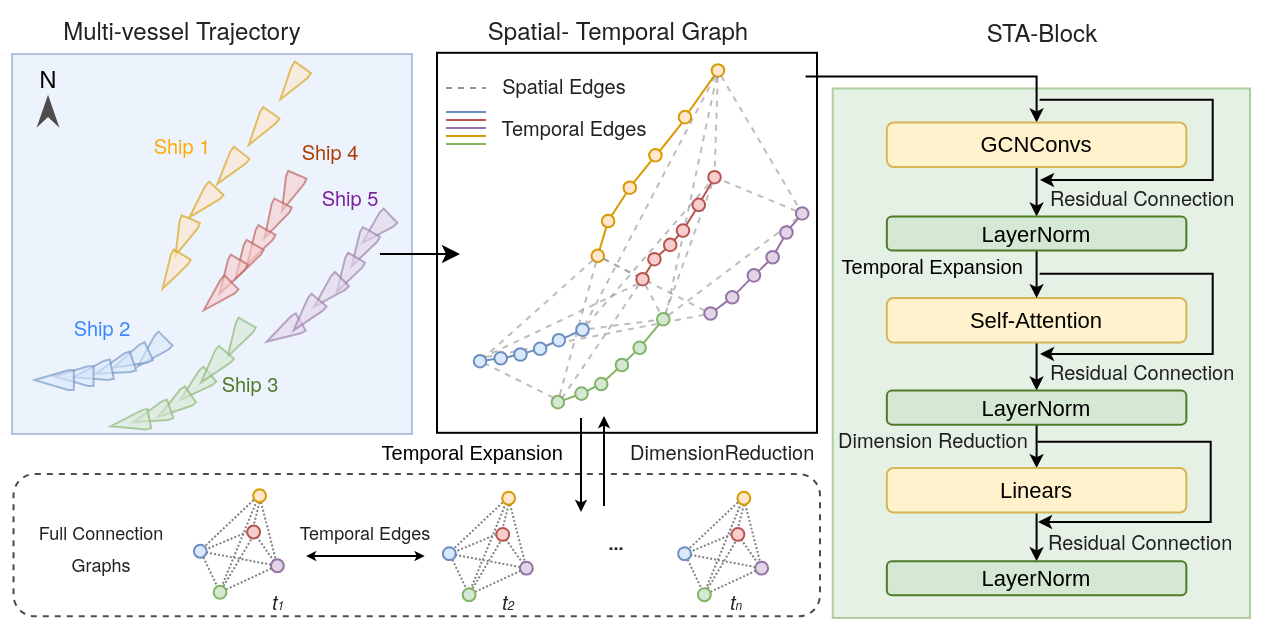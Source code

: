 <mxfile version="26.0.13">
  <diagram name="第 1 页" id="zxTGnObuRSlRANOU2XGX">
    <mxGraphModel dx="1652" dy="479" grid="1" gridSize="10" guides="1" tooltips="1" connect="1" arrows="1" fold="1" page="1" pageScale="1" pageWidth="827" pageHeight="1169" math="0" shadow="0">
      <root>
        <mxCell id="0" />
        <mxCell id="1" parent="0" />
        <mxCell id="P5x_hELf_6X6-CJ0kqpy-409" value="" style="group;fillColor=#dae8fc;strokeColor=#6c8ebf;container=0;opacity=50;" vertex="1" connectable="0" parent="1">
          <mxGeometry x="-154" y="610" width="200" height="190" as="geometry" />
        </mxCell>
        <mxCell id="P5x_hELf_6X6-CJ0kqpy-408" value="" style="group" vertex="1" connectable="0" parent="1">
          <mxGeometry x="51.5" y="606.5" width="203.5" height="193.5" as="geometry" />
        </mxCell>
        <mxCell id="P5x_hELf_6X6-CJ0kqpy-332" value="" style="whiteSpace=wrap;html=1;aspect=fixed;" vertex="1" parent="P5x_hELf_6X6-CJ0kqpy-408">
          <mxGeometry x="7" y="2.9" width="190" height="190" as="geometry" />
        </mxCell>
        <mxCell id="P5x_hELf_6X6-CJ0kqpy-333" style="edgeStyle=none;rounded=1;orthogonalLoop=1;jettySize=auto;html=1;fillColor=#f8cecc;strokeColor=#b85450;curved=0;endArrow=none;startFill=0;exitX=0.5;exitY=0.5;exitDx=0;exitDy=0;exitPerimeter=0;" edge="1" parent="P5x_hELf_6X6-CJ0kqpy-408" source="P5x_hELf_6X6-CJ0kqpy-345" target="P5x_hELf_6X6-CJ0kqpy-344">
          <mxGeometry relative="1" as="geometry">
            <mxPoint x="133.005" y="99.61" as="sourcePoint" />
            <mxPoint x="131.527" y="101.516" as="targetPoint" />
          </mxGeometry>
        </mxCell>
        <mxCell id="P5x_hELf_6X6-CJ0kqpy-336" style="edgeStyle=none;rounded=1;orthogonalLoop=1;jettySize=auto;html=1;fillColor=#ffe6cc;strokeColor=#d79b00;curved=0;endArrow=none;startFill=0;" edge="1" parent="P5x_hELf_6X6-CJ0kqpy-408" source="P5x_hELf_6X6-CJ0kqpy-337" target="P5x_hELf_6X6-CJ0kqpy-338">
          <mxGeometry relative="1" as="geometry" />
        </mxCell>
        <mxCell id="P5x_hELf_6X6-CJ0kqpy-337" value="" style="ellipse;whiteSpace=wrap;html=1;aspect=fixed;fillColor=#ffe6cc;strokeColor=#d79b00;" vertex="1" parent="P5x_hELf_6X6-CJ0kqpy-408">
          <mxGeometry x="144.335" y="8.579" width="6.299" height="6.299" as="geometry" />
        </mxCell>
        <mxCell id="P5x_hELf_6X6-CJ0kqpy-338" value="" style="ellipse;whiteSpace=wrap;html=1;aspect=fixed;fillColor=#ffe6cc;strokeColor=#d79b00;" vertex="1" parent="P5x_hELf_6X6-CJ0kqpy-408">
          <mxGeometry x="127.833" y="31.932" width="6.299" height="6.299" as="geometry" />
        </mxCell>
        <mxCell id="P5x_hELf_6X6-CJ0kqpy-339" value="" style="ellipse;whiteSpace=wrap;html=1;aspect=fixed;fillColor=#ffe6cc;strokeColor=#d79b00;" vertex="1" parent="P5x_hELf_6X6-CJ0kqpy-408">
          <mxGeometry x="113.054" y="50.996" width="6.299" height="6.299" as="geometry" />
        </mxCell>
        <mxCell id="P5x_hELf_6X6-CJ0kqpy-340" value="" style="ellipse;whiteSpace=wrap;html=1;aspect=fixed;fillColor=#ffe6cc;strokeColor=#d79b00;" vertex="1" parent="P5x_hELf_6X6-CJ0kqpy-408">
          <mxGeometry x="100.246" y="67.201" width="6.299" height="6.299" as="geometry" />
        </mxCell>
        <mxCell id="P5x_hELf_6X6-CJ0kqpy-341" value="" style="ellipse;whiteSpace=wrap;html=1;aspect=fixed;fillColor=#ffe6cc;strokeColor=#d79b00;" vertex="1" parent="P5x_hELf_6X6-CJ0kqpy-408">
          <mxGeometry x="89.409" y="83.882" width="6.299" height="6.299" as="geometry" />
        </mxCell>
        <mxCell id="P5x_hELf_6X6-CJ0kqpy-342" value="" style="ellipse;whiteSpace=wrap;html=1;aspect=fixed;fillColor=#ffe6cc;strokeColor=#d79b00;" vertex="1" parent="P5x_hELf_6X6-CJ0kqpy-408">
          <mxGeometry x="84.236" y="101.278" width="6.299" height="6.299" as="geometry" />
        </mxCell>
        <mxCell id="P5x_hELf_6X6-CJ0kqpy-343" value="" style="ellipse;whiteSpace=wrap;html=1;aspect=fixed;fillColor=#f8cecc;strokeColor=#b85450;" vertex="1" parent="P5x_hELf_6X6-CJ0kqpy-408">
          <mxGeometry x="142.611" y="61.958" width="6.299" height="6.299" as="geometry" />
        </mxCell>
        <mxCell id="P5x_hELf_6X6-CJ0kqpy-344" value="" style="ellipse;whiteSpace=wrap;html=1;aspect=fixed;fillColor=#f8cecc;strokeColor=#b85450;" vertex="1" parent="P5x_hELf_6X6-CJ0kqpy-408">
          <mxGeometry x="112.562" y="102.946" width="6.299" height="6.299" as="geometry" />
        </mxCell>
        <mxCell id="P5x_hELf_6X6-CJ0kqpy-345" value="" style="ellipse;whiteSpace=wrap;html=1;aspect=fixed;fillColor=#f8cecc;strokeColor=#b85450;" vertex="1" parent="P5x_hELf_6X6-CJ0kqpy-408">
          <mxGeometry x="120.443" y="95.797" width="6.299" height="6.299" as="geometry" />
        </mxCell>
        <mxCell id="P5x_hELf_6X6-CJ0kqpy-346" value="" style="ellipse;whiteSpace=wrap;html=1;aspect=fixed;fillColor=#e1d5e7;strokeColor=#9673a6;" vertex="1" parent="P5x_hELf_6X6-CJ0kqpy-408">
          <mxGeometry x="171.675" y="101.993" width="6.299" height="6.299" as="geometry" />
        </mxCell>
        <mxCell id="P5x_hELf_6X6-CJ0kqpy-347" value="" style="ellipse;whiteSpace=wrap;html=1;aspect=fixed;fillColor=#e1d5e7;strokeColor=#9673a6;" vertex="1" parent="P5x_hELf_6X6-CJ0kqpy-408">
          <mxGeometry x="186.453" y="80.069" width="6.299" height="6.299" as="geometry" />
        </mxCell>
        <mxCell id="P5x_hELf_6X6-CJ0kqpy-348" value="" style="ellipse;whiteSpace=wrap;html=1;aspect=fixed;fillColor=#e1d5e7;strokeColor=#9673a6;" vertex="1" parent="P5x_hELf_6X6-CJ0kqpy-408">
          <mxGeometry x="162.315" y="111.048" width="6.299" height="6.299" as="geometry" />
        </mxCell>
        <mxCell id="P5x_hELf_6X6-CJ0kqpy-349" value="" style="ellipse;whiteSpace=wrap;html=1;aspect=fixed;fillColor=#e1d5e7;strokeColor=#9673a6;" vertex="1" parent="P5x_hELf_6X6-CJ0kqpy-408">
          <mxGeometry x="151.478" y="122.01" width="6.299" height="6.299" as="geometry" />
        </mxCell>
        <mxCell id="P5x_hELf_6X6-CJ0kqpy-350" value="" style="ellipse;whiteSpace=wrap;html=1;aspect=fixed;fillColor=#e1d5e7;strokeColor=#9673a6;" vertex="1" parent="P5x_hELf_6X6-CJ0kqpy-408">
          <mxGeometry x="140.64" y="130.112" width="6.299" height="6.299" as="geometry" />
        </mxCell>
        <mxCell id="P5x_hELf_6X6-CJ0kqpy-351" value="" style="ellipse;whiteSpace=wrap;html=1;aspect=fixed;fillColor=#d5e8d4;strokeColor=#82b366;" vertex="1" parent="P5x_hELf_6X6-CJ0kqpy-408">
          <mxGeometry x="105.172" y="147.27" width="6.299" height="6.299" as="geometry" />
        </mxCell>
        <mxCell id="P5x_hELf_6X6-CJ0kqpy-352" value="" style="ellipse;whiteSpace=wrap;html=1;aspect=fixed;fillColor=#d5e8d4;strokeColor=#82b366;" vertex="1" parent="P5x_hELf_6X6-CJ0kqpy-408">
          <mxGeometry x="96.305" y="155.849" width="6.299" height="6.299" as="geometry" />
        </mxCell>
        <mxCell id="P5x_hELf_6X6-CJ0kqpy-353" value="" style="ellipse;whiteSpace=wrap;html=1;aspect=fixed;fillColor=#d5e8d4;strokeColor=#82b366;" vertex="1" parent="P5x_hELf_6X6-CJ0kqpy-408">
          <mxGeometry x="85.961" y="165.381" width="6.299" height="6.299" as="geometry" />
        </mxCell>
        <mxCell id="P5x_hELf_6X6-CJ0kqpy-354" value="" style="ellipse;whiteSpace=wrap;html=1;aspect=fixed;fillColor=#d5e8d4;strokeColor=#82b366;" vertex="1" parent="P5x_hELf_6X6-CJ0kqpy-408">
          <mxGeometry x="76.108" y="170.147" width="6.299" height="6.299" as="geometry" />
        </mxCell>
        <mxCell id="P5x_hELf_6X6-CJ0kqpy-355" value="" style="ellipse;whiteSpace=wrap;html=1;aspect=fixed;fillColor=#d5e8d4;strokeColor=#82b366;" vertex="1" parent="P5x_hELf_6X6-CJ0kqpy-408">
          <mxGeometry x="64.286" y="174.436" width="6.299" height="6.299" as="geometry" />
        </mxCell>
        <mxCell id="P5x_hELf_6X6-CJ0kqpy-356" style="edgeStyle=none;rounded=1;orthogonalLoop=1;jettySize=auto;html=1;exitX=0;exitY=1;exitDx=0;exitDy=0;fillColor=#ffe6cc;strokeColor=#d79b00;curved=0;endArrow=none;startFill=0;entryX=1;entryY=0;entryDx=0;entryDy=0;" edge="1" parent="P5x_hELf_6X6-CJ0kqpy-408" target="P5x_hELf_6X6-CJ0kqpy-339">
          <mxGeometry relative="1" as="geometry">
            <mxPoint x="129.407" y="38.034" as="sourcePoint" />
            <mxPoint x="119.854" y="52.043" as="targetPoint" />
          </mxGeometry>
        </mxCell>
        <mxCell id="P5x_hELf_6X6-CJ0kqpy-357" style="edgeStyle=none;rounded=1;orthogonalLoop=1;jettySize=auto;html=1;fillColor=#ffe6cc;strokeColor=#d79b00;curved=0;endArrow=none;startFill=0;" edge="1" parent="P5x_hELf_6X6-CJ0kqpy-408" source="P5x_hELf_6X6-CJ0kqpy-339" target="P5x_hELf_6X6-CJ0kqpy-340">
          <mxGeometry relative="1" as="geometry">
            <mxPoint x="134.333" y="43.277" as="sourcePoint" />
            <mxPoint x="123.889" y="56.739" as="targetPoint" />
          </mxGeometry>
        </mxCell>
        <mxCell id="P5x_hELf_6X6-CJ0kqpy-358" style="edgeStyle=none;rounded=1;orthogonalLoop=1;jettySize=auto;html=1;fillColor=#ffe6cc;strokeColor=#d79b00;curved=0;endArrow=none;startFill=0;" edge="1" parent="P5x_hELf_6X6-CJ0kqpy-408" source="P5x_hELf_6X6-CJ0kqpy-340" target="P5x_hELf_6X6-CJ0kqpy-341">
          <mxGeometry relative="1" as="geometry">
            <mxPoint x="119.212" y="61.958" as="sourcePoint" />
            <mxPoint x="111.33" y="72.92" as="targetPoint" />
          </mxGeometry>
        </mxCell>
        <mxCell id="P5x_hELf_6X6-CJ0kqpy-359" style="edgeStyle=none;rounded=1;orthogonalLoop=1;jettySize=auto;html=1;fillColor=#ffe6cc;strokeColor=#d79b00;curved=0;endArrow=none;startFill=0;" edge="1" parent="P5x_hELf_6X6-CJ0kqpy-408" source="P5x_hELf_6X6-CJ0kqpy-341" target="P5x_hELf_6X6-CJ0kqpy-342">
          <mxGeometry relative="1" as="geometry">
            <mxPoint x="106.897" y="78.639" as="sourcePoint" />
            <mxPoint x="100.0" y="89.124" as="targetPoint" />
          </mxGeometry>
        </mxCell>
        <mxCell id="P5x_hELf_6X6-CJ0kqpy-360" style="edgeStyle=none;rounded=1;orthogonalLoop=1;jettySize=auto;html=1;fillColor=#f8cecc;strokeColor=#b85450;curved=0;endArrow=none;startFill=0;" edge="1" parent="P5x_hELf_6X6-CJ0kqpy-408" source="P5x_hELf_6X6-CJ0kqpy-343" target="P5x_hELf_6X6-CJ0kqpy-405">
          <mxGeometry relative="1" as="geometry">
            <mxPoint x="134.333" y="42.8" as="sourcePoint" />
            <mxPoint x="124.138" y="56.716" as="targetPoint" />
          </mxGeometry>
        </mxCell>
        <mxCell id="P5x_hELf_6X6-CJ0kqpy-361" style="edgeStyle=none;rounded=1;orthogonalLoop=1;jettySize=auto;html=1;fillColor=#f8cecc;strokeColor=#b85450;curved=0;endArrow=none;startFill=0;" edge="1" parent="P5x_hELf_6X6-CJ0kqpy-408" source="P5x_hELf_6X6-CJ0kqpy-405" target="P5x_hELf_6X6-CJ0kqpy-406">
          <mxGeometry relative="1" as="geometry">
            <mxPoint x="149.261" y="73.397" as="sourcePoint" />
            <mxPoint x="145.32" y="81.022" as="targetPoint" />
          </mxGeometry>
        </mxCell>
        <mxCell id="P5x_hELf_6X6-CJ0kqpy-362" style="edgeStyle=none;rounded=1;orthogonalLoop=1;jettySize=auto;html=1;fillColor=#f8cecc;strokeColor=#b85450;curved=0;endArrow=none;startFill=0;" edge="1" parent="P5x_hELf_6X6-CJ0kqpy-408" source="P5x_hELf_6X6-CJ0kqpy-406" target="P5x_hELf_6X6-CJ0kqpy-345">
          <mxGeometry relative="1" as="geometry">
            <mxPoint x="141.379" y="87.218" as="sourcePoint" />
            <mxPoint x="137.438" y="93.89" as="targetPoint" />
          </mxGeometry>
        </mxCell>
        <mxCell id="P5x_hELf_6X6-CJ0kqpy-363" style="edgeStyle=none;rounded=1;orthogonalLoop=1;jettySize=auto;html=1;fillColor=#f8cecc;strokeColor=#b85450;curved=0;endArrow=none;startFill=0;" edge="1" parent="P5x_hELf_6X6-CJ0kqpy-408" source="P5x_hELf_6X6-CJ0kqpy-344" target="P5x_hELf_6X6-CJ0kqpy-394">
          <mxGeometry relative="1" as="geometry">
            <mxPoint x="129.064" y="104.376" as="sourcePoint" />
            <mxPoint x="124.138" y="108.665" as="targetPoint" />
          </mxGeometry>
        </mxCell>
        <mxCell id="P5x_hELf_6X6-CJ0kqpy-364" style="edgeStyle=none;rounded=1;orthogonalLoop=1;jettySize=auto;html=1;fillColor=#e1d5e7;strokeColor=#9673a6;curved=0;endArrow=none;startFill=0;" edge="1" parent="P5x_hELf_6X6-CJ0kqpy-408" source="P5x_hELf_6X6-CJ0kqpy-349" target="P5x_hELf_6X6-CJ0kqpy-350">
          <mxGeometry relative="1" as="geometry">
            <mxPoint x="151.478" y="126.776" as="sourcePoint" />
            <mxPoint x="149.507" y="130.589" as="targetPoint" />
          </mxGeometry>
        </mxCell>
        <mxCell id="P5x_hELf_6X6-CJ0kqpy-365" style="edgeStyle=none;rounded=1;orthogonalLoop=1;jettySize=auto;html=1;fillColor=#e1d5e7;strokeColor=#9673a6;curved=0;endArrow=none;startFill=0;" edge="1" parent="P5x_hELf_6X6-CJ0kqpy-408" source="P5x_hELf_6X6-CJ0kqpy-348" target="P5x_hELf_6X6-CJ0kqpy-349">
          <mxGeometry relative="1" as="geometry">
            <mxPoint x="157.143" y="132.495" as="sourcePoint" />
            <mxPoint x="152.217" y="136.308" as="targetPoint" />
          </mxGeometry>
        </mxCell>
        <mxCell id="P5x_hELf_6X6-CJ0kqpy-366" style="edgeStyle=none;rounded=1;orthogonalLoop=1;jettySize=auto;html=1;fillColor=#e1d5e7;strokeColor=#9673a6;curved=0;endArrow=none;startFill=0;" edge="1" parent="P5x_hELf_6X6-CJ0kqpy-408" source="P5x_hELf_6X6-CJ0kqpy-348" target="P5x_hELf_6X6-CJ0kqpy-346">
          <mxGeometry relative="1" as="geometry">
            <mxPoint x="168.473" y="122.01" as="sourcePoint" />
            <mxPoint x="162.562" y="127.729" as="targetPoint" />
          </mxGeometry>
        </mxCell>
        <mxCell id="P5x_hELf_6X6-CJ0kqpy-367" style="edgeStyle=none;rounded=1;orthogonalLoop=1;jettySize=auto;html=1;fillColor=#e1d5e7;strokeColor=#9673a6;curved=0;endArrow=none;startFill=0;" edge="1" parent="P5x_hELf_6X6-CJ0kqpy-408" source="P5x_hELf_6X6-CJ0kqpy-407" target="P5x_hELf_6X6-CJ0kqpy-346">
          <mxGeometry relative="1" as="geometry">
            <mxPoint x="173.399" y="116.767" as="sourcePoint" />
            <mxPoint x="177.833" y="112.954" as="targetPoint" />
          </mxGeometry>
        </mxCell>
        <mxCell id="P5x_hELf_6X6-CJ0kqpy-368" style="edgeStyle=none;rounded=1;orthogonalLoop=1;jettySize=auto;html=1;fillColor=#e1d5e7;strokeColor=#9673a6;curved=0;endArrow=none;startFill=0;" edge="1" parent="P5x_hELf_6X6-CJ0kqpy-408" source="P5x_hELf_6X6-CJ0kqpy-407" target="P5x_hELf_6X6-CJ0kqpy-347">
          <mxGeometry relative="1" as="geometry">
            <mxPoint x="185.222" y="101.039" as="sourcePoint" />
            <mxPoint x="182.266" y="107.235" as="targetPoint" />
          </mxGeometry>
        </mxCell>
        <mxCell id="P5x_hELf_6X6-CJ0kqpy-369" style="edgeStyle=none;rounded=1;orthogonalLoop=1;jettySize=auto;html=1;fillColor=#d5e8d4;strokeColor=#82b366;curved=0;endArrow=none;startFill=0;" edge="1" parent="P5x_hELf_6X6-CJ0kqpy-408" source="P5x_hELf_6X6-CJ0kqpy-398" target="P5x_hELf_6X6-CJ0kqpy-351">
          <mxGeometry relative="1" as="geometry">
            <mxPoint x="119.212" y="142.98" as="sourcePoint" />
            <mxPoint x="117.241" y="146.793" as="targetPoint" />
          </mxGeometry>
        </mxCell>
        <mxCell id="P5x_hELf_6X6-CJ0kqpy-370" style="edgeStyle=none;rounded=1;orthogonalLoop=1;jettySize=auto;html=1;fillColor=#d5e8d4;strokeColor=#82b366;curved=0;endArrow=none;startFill=0;" edge="1" parent="P5x_hELf_6X6-CJ0kqpy-408" source="P5x_hELf_6X6-CJ0kqpy-351" target="P5x_hELf_6X6-CJ0kqpy-352">
          <mxGeometry relative="1" as="geometry">
            <mxPoint x="123.153" y="143.933" as="sourcePoint" />
            <mxPoint x="116.256" y="152.989" as="targetPoint" />
          </mxGeometry>
        </mxCell>
        <mxCell id="P5x_hELf_6X6-CJ0kqpy-371" style="edgeStyle=none;rounded=1;orthogonalLoop=1;jettySize=auto;html=1;fillColor=#d5e8d4;strokeColor=#82b366;curved=0;endArrow=none;startFill=0;" edge="1" parent="P5x_hELf_6X6-CJ0kqpy-408" source="P5x_hELf_6X6-CJ0kqpy-352" target="P5x_hELf_6X6-CJ0kqpy-353">
          <mxGeometry relative="1" as="geometry">
            <mxPoint x="111.33" y="158.232" as="sourcePoint" />
            <mxPoint x="107.389" y="161.568" as="targetPoint" />
          </mxGeometry>
        </mxCell>
        <mxCell id="P5x_hELf_6X6-CJ0kqpy-372" style="edgeStyle=none;rounded=1;orthogonalLoop=1;jettySize=auto;html=1;fillColor=#d5e8d4;strokeColor=#82b366;curved=0;endArrow=none;startFill=0;" edge="1" parent="P5x_hELf_6X6-CJ0kqpy-408" source="P5x_hELf_6X6-CJ0kqpy-353" target="P5x_hELf_6X6-CJ0kqpy-354">
          <mxGeometry relative="1" as="geometry">
            <mxPoint x="102.463" y="166.81" as="sourcePoint" />
            <mxPoint x="97.044" y="171.1" as="targetPoint" />
          </mxGeometry>
        </mxCell>
        <mxCell id="P5x_hELf_6X6-CJ0kqpy-373" style="edgeStyle=none;rounded=1;orthogonalLoop=1;jettySize=auto;html=1;fillColor=#d5e8d4;strokeColor=#82b366;curved=0;endArrow=none;startFill=0;" edge="1" parent="P5x_hELf_6X6-CJ0kqpy-408" source="P5x_hELf_6X6-CJ0kqpy-354" target="P5x_hELf_6X6-CJ0kqpy-355">
          <mxGeometry relative="1" as="geometry">
            <mxPoint x="91.133" y="175.389" as="sourcePoint" />
            <mxPoint x="88.177" y="176.819" as="targetPoint" />
          </mxGeometry>
        </mxCell>
        <mxCell id="P5x_hELf_6X6-CJ0kqpy-374" style="edgeStyle=none;rounded=1;orthogonalLoop=1;jettySize=auto;html=1;fillColor=#dae8fc;strokeColor=#6c8ebf;curved=0;endArrow=none;startFill=0;" edge="1" parent="P5x_hELf_6X6-CJ0kqpy-408" source="P5x_hELf_6X6-CJ0kqpy-399" target="P5x_hELf_6X6-CJ0kqpy-401">
          <mxGeometry relative="1" as="geometry">
            <mxPoint x="123.153" y="143.933" as="sourcePoint" />
            <mxPoint x="116.256" y="152.989" as="targetPoint" />
          </mxGeometry>
        </mxCell>
        <mxCell id="P5x_hELf_6X6-CJ0kqpy-375" style="edgeStyle=none;rounded=1;orthogonalLoop=1;jettySize=auto;html=1;fillColor=#dae8fc;strokeColor=#6c8ebf;curved=0;endArrow=none;startFill=0;" edge="1" parent="P5x_hELf_6X6-CJ0kqpy-408" source="P5x_hELf_6X6-CJ0kqpy-400" target="P5x_hELf_6X6-CJ0kqpy-399">
          <mxGeometry relative="1" as="geometry">
            <mxPoint x="76.847" y="150.129" as="sourcePoint" />
            <mxPoint x="81.773" y="148.223" as="targetPoint" />
          </mxGeometry>
        </mxCell>
        <mxCell id="P5x_hELf_6X6-CJ0kqpy-376" style="edgeStyle=none;rounded=1;orthogonalLoop=1;jettySize=auto;html=1;fillColor=#dae8fc;strokeColor=#6c8ebf;curved=0;endArrow=none;startFill=0;" edge="1" parent="P5x_hELf_6X6-CJ0kqpy-408" source="P5x_hELf_6X6-CJ0kqpy-402" target="P5x_hELf_6X6-CJ0kqpy-400">
          <mxGeometry relative="1" as="geometry">
            <mxPoint x="67.488" y="154.419" as="sourcePoint" />
            <mxPoint x="69.951" y="153.466" as="targetPoint" />
          </mxGeometry>
        </mxCell>
        <mxCell id="P5x_hELf_6X6-CJ0kqpy-377" style="edgeStyle=none;rounded=1;orthogonalLoop=1;jettySize=auto;html=1;fillColor=#dae8fc;strokeColor=#6c8ebf;curved=0;endArrow=none;startFill=0;" edge="1" parent="P5x_hELf_6X6-CJ0kqpy-408" source="P5x_hELf_6X6-CJ0kqpy-403" target="P5x_hELf_6X6-CJ0kqpy-402">
          <mxGeometry relative="1" as="geometry">
            <mxPoint x="57.635" y="157.755" as="sourcePoint" />
            <mxPoint x="60.591" y="157.278" as="targetPoint" />
          </mxGeometry>
        </mxCell>
        <mxCell id="P5x_hELf_6X6-CJ0kqpy-378" style="edgeStyle=none;rounded=1;orthogonalLoop=1;jettySize=auto;html=1;fillColor=#dae8fc;strokeColor=#6c8ebf;curved=0;endArrow=none;startFill=0;" edge="1" parent="P5x_hELf_6X6-CJ0kqpy-408" source="P5x_hELf_6X6-CJ0kqpy-404" target="P5x_hELf_6X6-CJ0kqpy-403">
          <mxGeometry relative="1" as="geometry">
            <mxPoint x="47.783" y="160.138" as="sourcePoint" />
            <mxPoint x="50.739" y="159.661" as="targetPoint" />
          </mxGeometry>
        </mxCell>
        <mxCell id="P5x_hELf_6X6-CJ0kqpy-379" style="edgeStyle=none;rounded=1;orthogonalLoop=1;jettySize=auto;html=1;fillColor=#ffe6cc;strokeColor=light-dark(#929292, #996500);curved=0;endArrow=none;startFill=0;opacity=60;dashed=1;" edge="1" parent="P5x_hELf_6X6-CJ0kqpy-408" source="P5x_hELf_6X6-CJ0kqpy-337" target="P5x_hELf_6X6-CJ0kqpy-343">
          <mxGeometry relative="1" as="geometry">
            <mxPoint x="155.023" y="15.726" as="sourcePoint" />
            <mxPoint x="148.03" y="43.514" as="targetPoint" />
          </mxGeometry>
        </mxCell>
        <mxCell id="P5x_hELf_6X6-CJ0kqpy-380" style="edgeStyle=none;rounded=1;orthogonalLoop=1;jettySize=auto;html=1;fillColor=#ffe6cc;strokeColor=light-dark(#929292, #996500);curved=0;endArrow=none;startFill=0;opacity=60;dashed=1;" edge="1" parent="P5x_hELf_6X6-CJ0kqpy-408" source="P5x_hELf_6X6-CJ0kqpy-347" target="P5x_hELf_6X6-CJ0kqpy-343">
          <mxGeometry relative="1" as="geometry">
            <mxPoint x="152.709" y="20.256" as="sourcePoint" />
            <mxPoint x="151.232" y="66.962" as="targetPoint" />
          </mxGeometry>
        </mxCell>
        <mxCell id="P5x_hELf_6X6-CJ0kqpy-381" style="edgeStyle=none;rounded=1;orthogonalLoop=1;jettySize=auto;html=1;fillColor=#ffe6cc;strokeColor=light-dark(#929292, #996500);curved=0;endArrow=none;startFill=0;opacity=60;dashed=1;" edge="1" parent="P5x_hELf_6X6-CJ0kqpy-408" source="P5x_hELf_6X6-CJ0kqpy-398" target="P5x_hELf_6X6-CJ0kqpy-343">
          <mxGeometry relative="1" as="geometry">
            <mxPoint x="191.626" y="86.98" as="sourcePoint" />
            <mxPoint x="154.68" y="71.728" as="targetPoint" />
          </mxGeometry>
        </mxCell>
        <mxCell id="P5x_hELf_6X6-CJ0kqpy-382" style="edgeStyle=none;rounded=1;orthogonalLoop=1;jettySize=auto;html=1;fillColor=#ffe6cc;strokeColor=light-dark(#929292, #996500);curved=0;endArrow=none;startFill=0;opacity=60;dashed=1;" edge="1" parent="P5x_hELf_6X6-CJ0kqpy-408" source="P5x_hELf_6X6-CJ0kqpy-401" target="P5x_hELf_6X6-CJ0kqpy-343">
          <mxGeometry relative="1" as="geometry">
            <mxPoint x="126.601" y="137.976" as="sourcePoint" />
            <mxPoint x="150.246" y="73.635" as="targetPoint" />
          </mxGeometry>
        </mxCell>
        <mxCell id="P5x_hELf_6X6-CJ0kqpy-383" style="edgeStyle=none;rounded=1;orthogonalLoop=1;jettySize=auto;html=1;fillColor=#ffe6cc;strokeColor=light-dark(#929292, #996500);curved=0;endArrow=none;startFill=0;opacity=60;dashed=1;" edge="1" parent="P5x_hELf_6X6-CJ0kqpy-408" source="P5x_hELf_6X6-CJ0kqpy-401" target="P5x_hELf_6X6-CJ0kqpy-398">
          <mxGeometry relative="1" as="geometry">
            <mxPoint x="87.685" y="143.695" as="sourcePoint" />
            <mxPoint x="148.768" y="73.158" as="targetPoint" />
          </mxGeometry>
        </mxCell>
        <mxCell id="P5x_hELf_6X6-CJ0kqpy-384" style="edgeStyle=none;rounded=1;orthogonalLoop=1;jettySize=auto;html=1;fillColor=#ffe6cc;strokeColor=light-dark(#929292, #996500);curved=0;endArrow=none;startFill=0;opacity=60;dashed=1;exitX=0;exitY=1;exitDx=0;exitDy=0;" edge="1" parent="P5x_hELf_6X6-CJ0kqpy-408" source="P5x_hELf_6X6-CJ0kqpy-347" target="P5x_hELf_6X6-CJ0kqpy-398">
          <mxGeometry relative="1" as="geometry">
            <mxPoint x="88.67" y="146.078" as="sourcePoint" />
            <mxPoint x="122.167" y="141.789" as="targetPoint" />
          </mxGeometry>
        </mxCell>
        <mxCell id="P5x_hELf_6X6-CJ0kqpy-385" style="edgeStyle=none;rounded=1;orthogonalLoop=1;jettySize=auto;html=1;fillColor=#ffe6cc;strokeColor=light-dark(#929292, #996500);curved=0;endArrow=none;startFill=0;opacity=60;dashed=1;" edge="1" parent="P5x_hELf_6X6-CJ0kqpy-408" source="P5x_hELf_6X6-CJ0kqpy-337" target="P5x_hELf_6X6-CJ0kqpy-347">
          <mxGeometry relative="1" as="geometry">
            <mxPoint x="192.611" y="90.792" as="sourcePoint" />
            <mxPoint x="128.571" y="138.929" as="targetPoint" />
          </mxGeometry>
        </mxCell>
        <mxCell id="P5x_hELf_6X6-CJ0kqpy-386" style="edgeStyle=none;rounded=1;orthogonalLoop=1;jettySize=auto;html=1;fillColor=#ffe6cc;strokeColor=light-dark(#929292, #996500);curved=0;endArrow=none;startFill=0;opacity=60;dashed=1;" edge="1" parent="P5x_hELf_6X6-CJ0kqpy-408" source="P5x_hELf_6X6-CJ0kqpy-337" target="P5x_hELf_6X6-CJ0kqpy-401">
          <mxGeometry relative="1" as="geometry">
            <mxPoint x="154.68" y="20.256" as="sourcePoint" />
            <mxPoint x="193.103" y="85.073" as="targetPoint" />
          </mxGeometry>
        </mxCell>
        <mxCell id="P5x_hELf_6X6-CJ0kqpy-387" style="edgeStyle=none;rounded=1;orthogonalLoop=1;jettySize=auto;html=1;fillColor=#ffe6cc;strokeColor=light-dark(#929292, #996500);curved=0;endArrow=none;startFill=0;opacity=60;dashed=1;" edge="1" parent="P5x_hELf_6X6-CJ0kqpy-408" source="P5x_hELf_6X6-CJ0kqpy-342" target="P5x_hELf_6X6-CJ0kqpy-394">
          <mxGeometry relative="1" as="geometry">
            <mxPoint x="151.232" y="20.256" as="sourcePoint" />
            <mxPoint x="86.7" y="143.219" as="targetPoint" />
          </mxGeometry>
        </mxCell>
        <mxCell id="P5x_hELf_6X6-CJ0kqpy-388" style="edgeStyle=none;rounded=1;orthogonalLoop=1;jettySize=auto;html=1;fillColor=#ffe6cc;strokeColor=light-dark(#929292, #996500);curved=0;endArrow=none;startFill=0;opacity=60;dashed=1;" edge="1" parent="P5x_hELf_6X6-CJ0kqpy-408" source="P5x_hELf_6X6-CJ0kqpy-342" target="P5x_hELf_6X6-CJ0kqpy-355">
          <mxGeometry relative="1" as="geometry">
            <mxPoint x="96.059" y="111.286" as="sourcePoint" />
            <mxPoint x="111.823" y="119.389" as="targetPoint" />
          </mxGeometry>
        </mxCell>
        <mxCell id="P5x_hELf_6X6-CJ0kqpy-389" style="edgeStyle=none;rounded=1;orthogonalLoop=1;jettySize=auto;html=1;fillColor=#ffe6cc;strokeColor=light-dark(#929292, #996500);curved=0;endArrow=none;startFill=0;opacity=60;dashed=1;" edge="1" parent="P5x_hELf_6X6-CJ0kqpy-408" source="P5x_hELf_6X6-CJ0kqpy-394" target="P5x_hELf_6X6-CJ0kqpy-398">
          <mxGeometry relative="1" as="geometry">
            <mxPoint x="95.567" y="112.24" as="sourcePoint" />
            <mxPoint x="123.153" y="138.929" as="targetPoint" />
          </mxGeometry>
        </mxCell>
        <mxCell id="P5x_hELf_6X6-CJ0kqpy-390" style="edgeStyle=none;rounded=1;orthogonalLoop=1;jettySize=auto;html=1;fillColor=#ffe6cc;strokeColor=light-dark(#929292, #996500);curved=0;endArrow=none;startFill=0;opacity=60;dashed=1;entryX=1;entryY=0;entryDx=0;entryDy=0;" edge="1" parent="P5x_hELf_6X6-CJ0kqpy-408" source="P5x_hELf_6X6-CJ0kqpy-394" target="P5x_hELf_6X6-CJ0kqpy-355">
          <mxGeometry relative="1" as="geometry">
            <mxPoint x="116.749" y="124.631" as="sourcePoint" />
            <mxPoint x="124.138" y="137.976" as="targetPoint" />
          </mxGeometry>
        </mxCell>
        <mxCell id="P5x_hELf_6X6-CJ0kqpy-391" style="edgeStyle=none;rounded=1;orthogonalLoop=1;jettySize=auto;html=1;fillColor=#ffe6cc;strokeColor=light-dark(#929292, #996500);curved=0;endArrow=none;startFill=0;opacity=60;dashed=1;exitX=0;exitY=0;exitDx=0;exitDy=0;" edge="1" parent="P5x_hELf_6X6-CJ0kqpy-408" source="P5x_hELf_6X6-CJ0kqpy-355" target="P5x_hELf_6X6-CJ0kqpy-404">
          <mxGeometry relative="1" as="geometry">
            <mxPoint x="113.3" y="124.155" as="sourcePoint" />
            <mxPoint x="75.369" y="180.393" as="targetPoint" />
          </mxGeometry>
        </mxCell>
        <mxCell id="P5x_hELf_6X6-CJ0kqpy-392" style="edgeStyle=none;rounded=1;orthogonalLoop=1;jettySize=auto;html=1;fillColor=#ffe6cc;strokeColor=light-dark(#929292, #996500);curved=0;endArrow=none;startFill=0;opacity=60;dashed=1;" edge="1" parent="P5x_hELf_6X6-CJ0kqpy-408" source="P5x_hELf_6X6-CJ0kqpy-342" target="P5x_hELf_6X6-CJ0kqpy-404">
          <mxGeometry relative="1" as="geometry">
            <mxPoint x="70.443" y="180.393" as="sourcePoint" />
            <mxPoint x="37.438" y="163.712" as="targetPoint" />
          </mxGeometry>
        </mxCell>
        <mxCell id="P5x_hELf_6X6-CJ0kqpy-393" style="edgeStyle=none;rounded=1;orthogonalLoop=1;jettySize=auto;html=1;fillColor=#ffe6cc;strokeColor=light-dark(#929292, #996500);curved=0;endArrow=none;startFill=0;opacity=60;dashed=1;" edge="1" parent="P5x_hELf_6X6-CJ0kqpy-408" source="P5x_hELf_6X6-CJ0kqpy-342" target="P5x_hELf_6X6-CJ0kqpy-350">
          <mxGeometry relative="1" as="geometry">
            <mxPoint x="90.148" y="112.24" as="sourcePoint" />
            <mxPoint x="36.946" y="159.9" as="targetPoint" />
          </mxGeometry>
        </mxCell>
        <mxCell id="P5x_hELf_6X6-CJ0kqpy-394" value="" style="ellipse;whiteSpace=wrap;html=1;aspect=fixed;fillColor=#f8cecc;strokeColor=#b85450;" vertex="1" parent="P5x_hELf_6X6-CJ0kqpy-408">
          <mxGeometry x="106.65" y="112.954" width="6.299" height="6.299" as="geometry" />
        </mxCell>
        <mxCell id="P5x_hELf_6X6-CJ0kqpy-395" style="edgeStyle=none;rounded=1;orthogonalLoop=1;jettySize=auto;html=1;fillColor=#ffe6cc;strokeColor=light-dark(#929292, #996500);curved=0;endArrow=none;startFill=0;opacity=60;dashed=1;entryX=1;entryY=0;entryDx=0;entryDy=0;exitX=0;exitY=1;exitDx=0;exitDy=0;" edge="1" parent="P5x_hELf_6X6-CJ0kqpy-408" source="P5x_hELf_6X6-CJ0kqpy-394" target="P5x_hELf_6X6-CJ0kqpy-404">
          <mxGeometry relative="1" as="geometry">
            <mxPoint x="96.059" y="111.286" as="sourcePoint" />
            <mxPoint x="145.813" y="137.023" as="targetPoint" />
          </mxGeometry>
        </mxCell>
        <mxCell id="P5x_hELf_6X6-CJ0kqpy-396" style="edgeStyle=none;rounded=1;orthogonalLoop=1;jettySize=auto;html=1;fillColor=#ffe6cc;strokeColor=light-dark(#929292, #996500);curved=0;endArrow=none;startFill=0;opacity=60;dashed=1;entryX=0.647;entryY=0.233;entryDx=0;entryDy=0;entryPerimeter=0;" edge="1" parent="P5x_hELf_6X6-CJ0kqpy-408" source="P5x_hELf_6X6-CJ0kqpy-350" target="P5x_hELf_6X6-CJ0kqpy-404">
          <mxGeometry relative="1" as="geometry">
            <mxPoint x="112.808" y="123.678" as="sourcePoint" />
            <mxPoint x="36.453" y="159.9" as="targetPoint" />
          </mxGeometry>
        </mxCell>
        <mxCell id="P5x_hELf_6X6-CJ0kqpy-397" style="edgeStyle=none;rounded=1;orthogonalLoop=1;jettySize=auto;html=1;fillColor=#ffe6cc;strokeColor=light-dark(#929292, #996500);curved=0;endArrow=none;startFill=0;opacity=60;dashed=1;" edge="1" parent="P5x_hELf_6X6-CJ0kqpy-408" source="P5x_hELf_6X6-CJ0kqpy-337">
          <mxGeometry relative="1" as="geometry">
            <mxPoint x="154.68" y="20.256" as="sourcePoint" />
            <mxPoint x="120.69" y="137.976" as="targetPoint" />
          </mxGeometry>
        </mxCell>
        <mxCell id="P5x_hELf_6X6-CJ0kqpy-398" value="" style="ellipse;whiteSpace=wrap;html=1;aspect=fixed;fillColor=#d5e8d4;strokeColor=#82b366;" vertex="1" parent="P5x_hELf_6X6-CJ0kqpy-408">
          <mxGeometry x="116.995" y="132.972" width="6.299" height="6.299" as="geometry" />
        </mxCell>
        <mxCell id="P5x_hELf_6X6-CJ0kqpy-399" value="" style="ellipse;whiteSpace=wrap;html=1;aspect=fixed;fillColor=#dae8fc;strokeColor=#6c8ebf;" vertex="1" parent="P5x_hELf_6X6-CJ0kqpy-408">
          <mxGeometry x="64.778" y="143.457" width="6.299" height="6.299" as="geometry" />
        </mxCell>
        <mxCell id="P5x_hELf_6X6-CJ0kqpy-400" value="" style="ellipse;whiteSpace=wrap;html=1;aspect=fixed;fillColor=#dae8fc;strokeColor=#6c8ebf;" vertex="1" parent="P5x_hELf_6X6-CJ0kqpy-408">
          <mxGeometry x="55.419" y="147.746" width="6.299" height="6.299" as="geometry" />
        </mxCell>
        <mxCell id="P5x_hELf_6X6-CJ0kqpy-401" value="" style="ellipse;whiteSpace=wrap;html=1;aspect=fixed;fillColor=#dae8fc;strokeColor=#6c8ebf;" vertex="1" parent="P5x_hELf_6X6-CJ0kqpy-408">
          <mxGeometry x="76.601" y="138.214" width="6.299" height="6.299" as="geometry" />
        </mxCell>
        <mxCell id="P5x_hELf_6X6-CJ0kqpy-402" value="" style="ellipse;whiteSpace=wrap;html=1;aspect=fixed;fillColor=#dae8fc;strokeColor=#6c8ebf;" vertex="1" parent="P5x_hELf_6X6-CJ0kqpy-408">
          <mxGeometry x="45.567" y="150.606" width="6.299" height="6.299" as="geometry" />
        </mxCell>
        <mxCell id="P5x_hELf_6X6-CJ0kqpy-403" value="" style="ellipse;whiteSpace=wrap;html=1;aspect=fixed;fillColor=#dae8fc;strokeColor=#6c8ebf;" vertex="1" parent="P5x_hELf_6X6-CJ0kqpy-408">
          <mxGeometry x="35.714" y="152.512" width="6.299" height="6.299" as="geometry" />
        </mxCell>
        <mxCell id="P5x_hELf_6X6-CJ0kqpy-404" value="" style="ellipse;whiteSpace=wrap;html=1;aspect=fixed;fillColor=#dae8fc;strokeColor=#6c8ebf;" vertex="1" parent="P5x_hELf_6X6-CJ0kqpy-408">
          <mxGeometry x="25.369" y="153.942" width="6.299" height="6.299" as="geometry" />
        </mxCell>
        <mxCell id="P5x_hELf_6X6-CJ0kqpy-405" value="" style="ellipse;whiteSpace=wrap;html=1;aspect=fixed;fillColor=#f8cecc;strokeColor=#b85450;" vertex="1" parent="P5x_hELf_6X6-CJ0kqpy-408">
          <mxGeometry x="134.729" y="75.78" width="6.299" height="6.299" as="geometry" />
        </mxCell>
        <mxCell id="P5x_hELf_6X6-CJ0kqpy-406" value="" style="ellipse;whiteSpace=wrap;html=1;aspect=fixed;fillColor=#f8cecc;strokeColor=#b85450;" vertex="1" parent="P5x_hELf_6X6-CJ0kqpy-408">
          <mxGeometry x="126.847" y="88.648" width="6.299" height="6.299" as="geometry" />
        </mxCell>
        <mxCell id="P5x_hELf_6X6-CJ0kqpy-407" value="" style="ellipse;whiteSpace=wrap;html=1;aspect=fixed;fillColor=#e1d5e7;strokeColor=#9673a6;" vertex="1" parent="P5x_hELf_6X6-CJ0kqpy-408">
          <mxGeometry x="178.571" y="89.601" width="6.299" height="6.299" as="geometry" />
        </mxCell>
        <mxCell id="P5x_hELf_6X6-CJ0kqpy-447" value="&lt;span style=&quot;white-space: pre-wrap; caret-color: rgba(0, 0, 0, 0.87); color: rgba(0, 0, 0, 0.87); font-family: &amp;quot;Helvetica Neue&amp;quot;, &amp;quot;Segoe UI&amp;quot;, Helvetica, Arial, sans-serif; text-align: left;&quot;&gt;&lt;font style=&quot;font-size: 10px;&quot;&gt;Spatial Edges&lt;/font&gt;&lt;/span&gt;" style="rounded=1;whiteSpace=wrap;html=1;strokeColor=none;fillColor=none;" vertex="1" parent="P5x_hELf_6X6-CJ0kqpy-408">
          <mxGeometry x="25.88" y="7.276" width="90" height="23.22" as="geometry" />
        </mxCell>
        <mxCell id="P5x_hELf_6X6-CJ0kqpy-411" value="" style="html=1;shadow=0;dashed=0;align=center;verticalAlign=middle;shape=mxgraph.arrows2.arrow;dy=0;dx=16.88;notch=0;rotation=125;fillColor=#ffe6cc;strokeColor=#d79b00;opacity=60;container=0;" vertex="1" parent="1">
          <mxGeometry x="-24.054" y="619.852" width="19.704" height="9.852" as="geometry" />
        </mxCell>
        <mxCell id="P5x_hELf_6X6-CJ0kqpy-412" value="" style="html=1;shadow=0;dashed=0;align=center;verticalAlign=middle;shape=mxgraph.arrows2.arrow;dy=0;dx=16.88;notch=0;rotation=125;fillColor=#ffe6cc;strokeColor=#d79b00;opacity=60;container=0;" vertex="1" parent="1">
          <mxGeometry x="-39.818" y="642.512" width="19.704" height="9.852" as="geometry" />
        </mxCell>
        <mxCell id="P5x_hELf_6X6-CJ0kqpy-413" value="" style="html=1;shadow=0;dashed=0;align=center;verticalAlign=middle;shape=mxgraph.arrows2.arrow;dy=0;dx=16.88;notch=0;rotation=128;fillColor=#ffe6cc;strokeColor=#d79b00;opacity=60;container=0;" vertex="1" parent="1">
          <mxGeometry x="-55.089" y="662.217" width="19.704" height="9.852" as="geometry" />
        </mxCell>
        <mxCell id="P5x_hELf_6X6-CJ0kqpy-414" value="" style="html=1;shadow=0;dashed=0;align=center;verticalAlign=middle;shape=mxgraph.arrows2.arrow;dy=0;dx=16.88;notch=0;rotation=133;fillColor=#ffe6cc;strokeColor=#d79b00;opacity=60;container=0;" vertex="1" parent="1">
          <mxGeometry x="-68.389" y="679.458" width="19.704" height="9.852" as="geometry" />
        </mxCell>
        <mxCell id="P5x_hELf_6X6-CJ0kqpy-415" value="" style="html=1;shadow=0;dashed=0;align=center;verticalAlign=middle;shape=mxgraph.arrows2.arrow;dy=0;dx=16.88;notch=0;rotation=113;fillColor=#ffe6cc;strokeColor=#d79b00;opacity=60;container=0;" vertex="1" parent="1">
          <mxGeometry x="-78.241" y="696.7" width="19.704" height="9.852" as="geometry" />
        </mxCell>
        <mxCell id="P5x_hELf_6X6-CJ0kqpy-416" value="" style="html=1;shadow=0;dashed=0;align=center;verticalAlign=middle;shape=mxgraph.arrows2.arrow;dy=0;dx=31.09;notch=5.33;rotation=-90;fillColor=#4D4D4D;strokeColor=none;container=0;" vertex="1" parent="1">
          <mxGeometry x="-144.23" y="632.85" width="16.49" height="11.44" as="geometry" />
        </mxCell>
        <mxCell id="P5x_hELf_6X6-CJ0kqpy-417" value="N" style="rounded=1;whiteSpace=wrap;html=1;strokeColor=none;fillColor=none;container=0;" vertex="1" parent="1">
          <mxGeometry x="-140.7" y="617.956" width="9.852" height="9.852" as="geometry" />
        </mxCell>
        <mxCell id="P5x_hELf_6X6-CJ0kqpy-418" value="" style="html=1;shadow=0;dashed=0;align=center;verticalAlign=middle;shape=mxgraph.arrows2.arrow;dy=0;dx=16.88;notch=0;rotation=-210;opacity=60;fillColor=#e1d5e7;strokeColor=#9673a6;container=0;" vertex="1" parent="1">
          <mxGeometry x="-27.995" y="743.99" width="19.704" height="9.852" as="geometry" />
        </mxCell>
        <mxCell id="P5x_hELf_6X6-CJ0kqpy-419" value="" style="html=1;shadow=0;dashed=0;align=center;verticalAlign=middle;shape=mxgraph.arrows2.arrow;dy=0;dx=16.88;notch=0;rotation=136;opacity=60;fillColor=#e1d5e7;strokeColor=#9673a6;container=0;" vertex="1" parent="1">
          <mxGeometry x="18.31" y="692.759" width="19.704" height="9.852" as="geometry" />
        </mxCell>
        <mxCell id="P5x_hELf_6X6-CJ0kqpy-420" value="" style="html=1;shadow=0;dashed=0;align=center;verticalAlign=middle;shape=mxgraph.arrows2.arrow;dy=0;dx=16.88;notch=0;rotation=120;opacity=60;fillColor=#e1d5e7;strokeColor=#9673a6;container=0;" vertex="1" parent="1">
          <mxGeometry x="10.921" y="702.611" width="19.704" height="9.852" as="geometry" />
        </mxCell>
        <mxCell id="P5x_hELf_6X6-CJ0kqpy-421" value="" style="html=1;shadow=0;dashed=0;align=center;verticalAlign=middle;shape=mxgraph.arrows2.arrow;dy=0;dx=16.88;notch=0;rotation=120;opacity=60;fillColor=#e1d5e7;strokeColor=#9673a6;container=0;" vertex="1" parent="1">
          <mxGeometry x="3.532" y="715.419" width="19.704" height="9.852" as="geometry" />
        </mxCell>
        <mxCell id="P5x_hELf_6X6-CJ0kqpy-422" value="" style="html=1;shadow=0;dashed=0;align=center;verticalAlign=middle;shape=mxgraph.arrows2.arrow;dy=0;dx=16.88;notch=0;rotation=-225;opacity=60;fillColor=#e1d5e7;strokeColor=#9673a6;container=0;" vertex="1" parent="1">
          <mxGeometry x="-5.828" y="724.532" width="19.704" height="9.852" as="geometry" />
        </mxCell>
        <mxCell id="P5x_hELf_6X6-CJ0kqpy-423" value="" style="html=1;shadow=0;dashed=0;align=center;verticalAlign=middle;shape=mxgraph.arrows2.arrow;dy=0;dx=16.88;notch=0;rotation=120;opacity=60;fillColor=#d5e8d4;strokeColor=#82b366;container=0;" vertex="1" parent="1">
          <mxGeometry x="-51.148" y="747.931" width="19.704" height="9.852" as="geometry" />
        </mxCell>
        <mxCell id="P5x_hELf_6X6-CJ0kqpy-424" value="" style="html=1;shadow=0;dashed=0;align=center;verticalAlign=middle;shape=mxgraph.arrows2.arrow;dy=0;dx=16.88;notch=0;rotation=139;opacity=60;fillColor=#d5e8d4;strokeColor=#82b366;container=0;" vertex="1" parent="1">
          <mxGeometry x="-72.33" y="771.576" width="19.704" height="9.852" as="geometry" />
        </mxCell>
        <mxCell id="P5x_hELf_6X6-CJ0kqpy-425" value="" style="html=1;shadow=0;dashed=0;align=center;verticalAlign=middle;shape=mxgraph.arrows2.arrow;dy=0;dx=16.88;notch=0;rotation=130;opacity=60;fillColor=#d5e8d4;strokeColor=#82b366;container=0;" vertex="1" parent="1">
          <mxGeometry x="-62.97" y="761.724" width="19.704" height="9.852" as="geometry" />
        </mxCell>
        <mxCell id="P5x_hELf_6X6-CJ0kqpy-426" value="" style="html=1;shadow=0;dashed=0;align=center;verticalAlign=middle;shape=mxgraph.arrows2.arrow;dy=0;dx=16.88;notch=0;rotation=145;opacity=60;fillColor=#d5e8d4;strokeColor=#82b366;container=0;" vertex="1" parent="1">
          <mxGeometry x="-82.675" y="780.936" width="19.704" height="9.852" as="geometry" />
        </mxCell>
        <mxCell id="P5x_hELf_6X6-CJ0kqpy-427" value="" style="html=1;shadow=0;dashed=0;align=center;verticalAlign=middle;shape=mxgraph.arrows2.arrow;dy=0;dx=16.88;notch=0;rotation=160;opacity=60;fillColor=#d5e8d4;strokeColor=#82b366;container=0;" vertex="1" parent="1">
          <mxGeometry x="-94.005" y="785.862" width="19.704" height="9.852" as="geometry" />
        </mxCell>
        <mxCell id="P5x_hELf_6X6-CJ0kqpy-428" value="" style="html=1;shadow=0;dashed=0;align=center;verticalAlign=middle;shape=mxgraph.arrows2.arrow;dy=0;dx=16.88;notch=0;rotation=135;opacity=60;fillColor=#dae8fc;strokeColor=#6c8ebf;container=0;" vertex="1" parent="1">
          <mxGeometry x="-94.005" y="754.335" width="19.704" height="9.852" as="geometry" />
        </mxCell>
        <mxCell id="P5x_hELf_6X6-CJ0kqpy-429" value="" style="html=1;shadow=0;dashed=0;align=center;verticalAlign=middle;shape=mxgraph.arrows2.arrow;dy=0;dx=16.88;notch=0;rotation=155;opacity=60;fillColor=#dae8fc;strokeColor=#6c8ebf;container=0;" vertex="1" parent="1">
          <mxGeometry x="-104.35" y="757.783" width="19.704" height="9.852" as="geometry" />
        </mxCell>
        <mxCell id="P5x_hELf_6X6-CJ0kqpy-430" value="" style="html=1;shadow=0;dashed=0;align=center;verticalAlign=middle;shape=mxgraph.arrows2.arrow;dy=0;dx=16.88;notch=0;rotation=161;opacity=60;fillColor=#dae8fc;strokeColor=#6c8ebf;container=0;" vertex="1" parent="1">
          <mxGeometry x="-112.724" y="761.724" width="19.704" height="9.852" as="geometry" />
        </mxCell>
        <mxCell id="P5x_hELf_6X6-CJ0kqpy-431" value="" style="html=1;shadow=0;dashed=0;align=center;verticalAlign=middle;shape=mxgraph.arrows2.arrow;dy=0;dx=16.88;notch=0;rotation=168;opacity=60;fillColor=#dae8fc;strokeColor=#6c8ebf;container=0;" vertex="1" parent="1">
          <mxGeometry x="-123.562" y="764.68" width="19.704" height="9.852" as="geometry" />
        </mxCell>
        <mxCell id="P5x_hELf_6X6-CJ0kqpy-432" value="" style="html=1;shadow=0;dashed=0;align=center;verticalAlign=middle;shape=mxgraph.arrows2.arrow;dy=0;dx=16.88;notch=0;rotation=169;opacity=60;fillColor=#d5e8d4;strokeColor=#82b366;container=0;" vertex="1" parent="1">
          <mxGeometry x="-104.842" y="789.31" width="19.704" height="9.852" as="geometry" />
        </mxCell>
        <mxCell id="P5x_hELf_6X6-CJ0kqpy-433" value="" style="html=1;shadow=0;dashed=0;align=center;verticalAlign=middle;shape=mxgraph.arrows2.arrow;dy=0;dx=16.88;notch=0;rotation=-180;opacity=60;fillColor=#dae8fc;strokeColor=#6c8ebf;container=0;" vertex="1" parent="1">
          <mxGeometry x="-132.921" y="766.158" width="19.704" height="9.852" as="geometry" />
        </mxCell>
        <mxCell id="P5x_hELf_6X6-CJ0kqpy-434" value="" style="html=1;shadow=0;dashed=0;align=center;verticalAlign=middle;shape=mxgraph.arrows2.arrow;dy=0;dx=16.88;notch=0;rotation=-180;opacity=60;fillColor=#dae8fc;strokeColor=#6c8ebf;container=0;" vertex="1" parent="1">
          <mxGeometry x="-142.773" y="768.128" width="19.704" height="9.852" as="geometry" />
        </mxCell>
        <mxCell id="P5x_hELf_6X6-CJ0kqpy-435" value="" style="html=1;shadow=0;dashed=0;align=center;verticalAlign=middle;shape=mxgraph.arrows2.arrow;dy=0;dx=16.88;notch=0;rotation=113;opacity=60;fillColor=#f8cecc;strokeColor=#b85450;container=0;" vertex="1" parent="1">
          <mxGeometry x="-25.039" y="674.532" width="19.704" height="9.852" as="geometry" />
        </mxCell>
        <mxCell id="P5x_hELf_6X6-CJ0kqpy-436" value="" style="html=1;shadow=0;dashed=0;align=center;verticalAlign=middle;shape=mxgraph.arrows2.arrow;dy=0;dx=16.88;notch=0;rotation=118;opacity=60;fillColor=#f8cecc;strokeColor=#b85450;container=0;" vertex="1" parent="1">
          <mxGeometry x="-32.921" y="688.325" width="19.704" height="9.852" as="geometry" />
        </mxCell>
        <mxCell id="P5x_hELf_6X6-CJ0kqpy-437" value="" style="html=1;shadow=0;dashed=0;align=center;verticalAlign=middle;shape=mxgraph.arrows2.arrow;dy=0;dx=16.88;notch=0;rotation=120;opacity=60;fillColor=#f8cecc;strokeColor=#b85450;container=0;" vertex="1" parent="1">
          <mxGeometry x="-41.296" y="701.626" width="19.704" height="9.852" as="geometry" />
        </mxCell>
        <mxCell id="P5x_hELf_6X6-CJ0kqpy-438" value="" style="html=1;shadow=0;dashed=0;align=center;verticalAlign=middle;shape=mxgraph.arrows2.arrow;dy=0;dx=16.88;notch=0;rotation=120;opacity=60;fillColor=#f8cecc;strokeColor=#b85450;container=0;" vertex="1" parent="1">
          <mxGeometry x="-47.207" y="709.015" width="19.704" height="9.852" as="geometry" />
        </mxCell>
        <mxCell id="P5x_hELf_6X6-CJ0kqpy-439" value="" style="html=1;shadow=0;dashed=0;align=center;verticalAlign=middle;shape=mxgraph.arrows2.arrow;dy=0;dx=16.88;notch=0;rotation=120;opacity=60;fillColor=#f8cecc;strokeColor=#b85450;container=0;" vertex="1" parent="1">
          <mxGeometry x="-55.089" y="716.404" width="19.704" height="9.852" as="geometry" />
        </mxCell>
        <mxCell id="P5x_hELf_6X6-CJ0kqpy-440" value="" style="html=1;shadow=0;dashed=0;align=center;verticalAlign=middle;shape=mxgraph.arrows2.arrow;dy=0;dx=16.88;notch=0;rotation=120;fillColor=#ffe6cc;strokeColor=#d79b00;opacity=60;container=0;" vertex="1" parent="1">
          <mxGeometry x="-83.66" y="713.941" width="19.704" height="9.852" as="geometry" />
        </mxCell>
        <mxCell id="P5x_hELf_6X6-CJ0kqpy-441" value="" style="html=1;shadow=0;dashed=0;align=center;verticalAlign=middle;shape=mxgraph.arrows2.arrow;dy=0;dx=16.88;notch=0;rotation=-230;opacity=60;fillColor=#e1d5e7;strokeColor=#9673a6;container=0;" vertex="1" parent="1">
          <mxGeometry x="-16.665" y="735.616" width="19.704" height="9.852" as="geometry" />
        </mxCell>
        <mxCell id="P5x_hELf_6X6-CJ0kqpy-442" value="" style="html=1;shadow=0;dashed=0;align=center;verticalAlign=middle;shape=mxgraph.arrows2.arrow;dy=0;dx=16.88;notch=0;rotation=-225;opacity=60;fillColor=#f8cecc;strokeColor=#b85450;container=0;" vertex="1" parent="1">
          <mxGeometry x="-61" y="726.256" width="19.704" height="9.852" as="geometry" />
        </mxCell>
        <mxCell id="P5x_hELf_6X6-CJ0kqpy-444" value="&lt;span style=&quot;white-space: pre-wrap; caret-color: rgba(0, 0, 0, 0.87); color: rgba(0, 0, 0, 0.87); font-family: &amp;quot;Helvetica Neue&amp;quot;, &amp;quot;Segoe UI&amp;quot;, Helvetica, Arial, sans-serif; text-align: left;&quot;&gt;&lt;font style=&quot;font-size: 12px;&quot;&gt;Multi-vessel Trajectory&lt;/font&gt;&lt;/span&gt;" style="rounded=1;whiteSpace=wrap;html=1;strokeColor=none;fillColor=none;" vertex="1" parent="1">
          <mxGeometry x="-149.23" y="583" width="160" height="30" as="geometry" />
        </mxCell>
        <mxCell id="P5x_hELf_6X6-CJ0kqpy-445" value="&lt;span style=&quot;white-space: pre-wrap; caret-color: rgba(0, 0, 0, 0.87); color: rgba(0, 0, 0, 0.87); font-family: &amp;quot;Helvetica Neue&amp;quot;, &amp;quot;Segoe UI&amp;quot;, Helvetica, Arial, sans-serif; text-align: left;&quot;&gt;&lt;font style=&quot;font-size: 12px;&quot;&gt;Spatial- Temporal Graph&lt;/font&gt;&lt;/span&gt;" style="rounded=1;whiteSpace=wrap;html=1;strokeColor=none;fillColor=none;" vertex="1" parent="1">
          <mxGeometry x="69.36" y="583" width="160" height="30" as="geometry" />
        </mxCell>
        <mxCell id="P5x_hELf_6X6-CJ0kqpy-449" style="edgeStyle=none;rounded=1;orthogonalLoop=1;jettySize=auto;html=1;fillColor=#f8cecc;strokeColor=#b85450;curved=0;endArrow=none;startFill=0;" edge="1" parent="1">
          <mxGeometry relative="1" as="geometry">
            <mxPoint x="63" y="643" as="sourcePoint" />
            <mxPoint x="83" y="643" as="targetPoint" />
          </mxGeometry>
        </mxCell>
        <mxCell id="P5x_hELf_6X6-CJ0kqpy-450" style="edgeStyle=none;rounded=1;orthogonalLoop=1;jettySize=auto;html=1;fillColor=#ffe6cc;strokeColor=light-dark(#929292, #996500);curved=0;endArrow=none;startFill=0;dashed=1;" edge="1" parent="1">
          <mxGeometry relative="1" as="geometry">
            <mxPoint x="63" y="627" as="sourcePoint" />
            <mxPoint x="83" y="627" as="targetPoint" />
          </mxGeometry>
        </mxCell>
        <mxCell id="P5x_hELf_6X6-CJ0kqpy-451" value="&lt;span style=&quot;white-space: pre-wrap; caret-color: rgba(0, 0, 0, 0.87); color: rgba(0, 0, 0, 0.87); font-family: &amp;quot;Helvetica Neue&amp;quot;, &amp;quot;Segoe UI&amp;quot;, Helvetica, Arial, sans-serif; text-align: left;&quot;&gt;&lt;font style=&quot;font-size: 10px;&quot;&gt;Temporal Edges&lt;/font&gt;&lt;/span&gt;" style="rounded=1;whiteSpace=wrap;html=1;strokeColor=none;fillColor=none;" vertex="1" parent="1">
          <mxGeometry x="82.38" y="634.02" width="90" height="24" as="geometry" />
        </mxCell>
        <mxCell id="P5x_hELf_6X6-CJ0kqpy-452" style="edgeStyle=none;rounded=1;orthogonalLoop=1;jettySize=auto;html=1;fillColor=#e1d5e7;strokeColor=#9673a6;curved=0;endArrow=none;startFill=0;" edge="1" parent="1">
          <mxGeometry relative="1" as="geometry">
            <mxPoint x="63" y="647" as="sourcePoint" />
            <mxPoint x="83" y="647" as="targetPoint" />
          </mxGeometry>
        </mxCell>
        <mxCell id="P5x_hELf_6X6-CJ0kqpy-453" style="edgeStyle=none;rounded=1;orthogonalLoop=1;jettySize=auto;html=1;fillColor=#dae8fc;strokeColor=#6c8ebf;curved=0;endArrow=none;startFill=0;" edge="1" parent="1">
          <mxGeometry relative="1" as="geometry">
            <mxPoint x="63" y="639" as="sourcePoint" />
            <mxPoint x="83" y="639" as="targetPoint" />
          </mxGeometry>
        </mxCell>
        <mxCell id="P5x_hELf_6X6-CJ0kqpy-454" style="edgeStyle=none;rounded=1;orthogonalLoop=1;jettySize=auto;html=1;fillColor=#ffe6cc;strokeColor=#d79b00;curved=0;endArrow=none;startFill=0;" edge="1" parent="1">
          <mxGeometry relative="1" as="geometry">
            <mxPoint x="63" y="651" as="sourcePoint" />
            <mxPoint x="83" y="651" as="targetPoint" />
          </mxGeometry>
        </mxCell>
        <mxCell id="P5x_hELf_6X6-CJ0kqpy-455" style="edgeStyle=none;rounded=1;orthogonalLoop=1;jettySize=auto;html=1;fillColor=#d5e8d4;strokeColor=#82b366;curved=0;endArrow=none;startFill=0;" edge="1" parent="1">
          <mxGeometry relative="1" as="geometry">
            <mxPoint x="63" y="655" as="sourcePoint" />
            <mxPoint x="83" y="655" as="targetPoint" />
          </mxGeometry>
        </mxCell>
        <mxCell id="P5x_hELf_6X6-CJ0kqpy-537" value="&lt;font style=&quot;font-size: 10px;&quot;&gt;&lt;font&gt;&amp;nbsp;Temporal &lt;/font&gt;Expansion&lt;/font&gt;" style="rounded=1;whiteSpace=wrap;html=1;strokeColor=none;fillColor=none;align=left;" vertex="1" parent="1">
          <mxGeometry x="26" y="794" width="114.31" height="30" as="geometry" />
        </mxCell>
        <mxCell id="P5x_hELf_6X6-CJ0kqpy-538" value="&lt;font style=&quot;font-size: 10px;&quot;&gt;&lt;span style=&quot;white-space: pre-wrap; caret-color: rgba(0, 0, 0, 0.87); color: rgba(0, 0, 0, 0.87); font-family: &amp;quot;Helvetica Neue&amp;quot;, &amp;quot;Segoe UI&amp;quot;, Helvetica, Arial, sans-serif;&quot;&gt;&lt;font&gt;Dimension&lt;/font&gt;&lt;/span&gt;&lt;span style=&quot;caret-color: rgba(0, 0, 0, 0.87); color: rgba(0, 0, 0, 0.87); font-family: &amp;quot;Helvetica Neue&amp;quot;, &amp;quot;Segoe UI&amp;quot;, Helvetica, Arial, sans-serif; white-space: pre-wrap;&quot;&gt;Reduction&lt;/span&gt;&lt;/font&gt;" style="rounded=1;whiteSpace=wrap;html=1;strokeColor=none;fillColor=none;align=left;" vertex="1" parent="1">
          <mxGeometry x="152.76" y="793.5" width="93.31" height="30" as="geometry" />
        </mxCell>
        <mxCell id="P5x_hELf_6X6-CJ0kqpy-542" value="" style="endArrow=classic;html=1;rounded=0;" edge="1" parent="1">
          <mxGeometry width="50" height="50" relative="1" as="geometry">
            <mxPoint x="30" y="710" as="sourcePoint" />
            <mxPoint x="70" y="710" as="targetPoint" />
          </mxGeometry>
        </mxCell>
        <mxCell id="P5x_hELf_6X6-CJ0kqpy-546" value="" style="group" vertex="1" connectable="0" parent="1">
          <mxGeometry x="226.35" y="625" width="253.65" height="267" as="geometry" />
        </mxCell>
        <mxCell id="P5x_hELf_6X6-CJ0kqpy-518" value="" style="whiteSpace=wrap;html=1;fillColor=#d5e8d4;strokeColor=#82b366;opacity=60;" vertex="1" parent="P5x_hELf_6X6-CJ0kqpy-546">
          <mxGeometry x="30" y="2.22" width="208.65" height="264.78" as="geometry" />
        </mxCell>
        <mxCell id="P5x_hELf_6X6-CJ0kqpy-519" value="" style="endArrow=classic;html=1;rounded=0;entryX=0.5;entryY=0;entryDx=0;entryDy=0;edgeStyle=orthogonalEdgeStyle;exitX=0.97;exitY=0.015;exitDx=0;exitDy=0;exitPerimeter=0;endSize=4;" edge="1" parent="P5x_hELf_6X6-CJ0kqpy-546" target="P5x_hELf_6X6-CJ0kqpy-526">
          <mxGeometry width="50" height="50" relative="1" as="geometry">
            <mxPoint x="16.45" y="-3.75" as="sourcePoint" />
            <mxPoint x="126.949" y="15.248" as="targetPoint" />
            <Array as="points">
              <mxPoint x="132" y="-4" />
            </Array>
          </mxGeometry>
        </mxCell>
        <mxCell id="P5x_hELf_6X6-CJ0kqpy-521" value="" style="endArrow=classic;html=1;rounded=0;edgeStyle=elbowEdgeStyle;endSize=4;" edge="1" parent="P5x_hELf_6X6-CJ0kqpy-546">
          <mxGeometry width="50" height="50" relative="1" as="geometry">
            <mxPoint x="133.461" y="7.845" as="sourcePoint" />
            <mxPoint x="133.65" y="48" as="targetPoint" />
            <Array as="points">
              <mxPoint x="220" y="30" />
            </Array>
          </mxGeometry>
        </mxCell>
        <mxCell id="P5x_hELf_6X6-CJ0kqpy-522" value="" style="edgeStyle=none;rounded=0;orthogonalLoop=1;jettySize=auto;html=1;entryX=0.5;entryY=0;entryDx=0;entryDy=0;endSize=4;" edge="1" parent="P5x_hELf_6X6-CJ0kqpy-546" source="P5x_hELf_6X6-CJ0kqpy-523" target="P5x_hELf_6X6-CJ0kqpy-530">
          <mxGeometry relative="1" as="geometry">
            <mxPoint x="136.474" y="176.194" as="targetPoint" />
          </mxGeometry>
        </mxCell>
        <mxCell id="P5x_hELf_6X6-CJ0kqpy-523" value="&lt;font style=&quot;font-size: 11px;&quot;&gt;Self-Attention&lt;/font&gt;" style="rounded=1;whiteSpace=wrap;html=1;fillColor=#fff2cc;strokeColor=#d6b656;" vertex="1" parent="P5x_hELf_6X6-CJ0kqpy-546">
          <mxGeometry x="57.07" y="107.058" width="149.756" height="22.209" as="geometry" />
        </mxCell>
        <mxCell id="P5x_hELf_6X6-CJ0kqpy-525" style="edgeStyle=none;rounded=0;orthogonalLoop=1;jettySize=auto;html=1;exitX=0.5;exitY=1;exitDx=0;exitDy=0;entryX=0.5;entryY=0;entryDx=0;entryDy=0;endSize=4;" edge="1" parent="P5x_hELf_6X6-CJ0kqpy-546" source="P5x_hELf_6X6-CJ0kqpy-526" target="P5x_hELf_6X6-CJ0kqpy-528">
          <mxGeometry relative="1" as="geometry" />
        </mxCell>
        <mxCell id="P5x_hELf_6X6-CJ0kqpy-526" value="&lt;font style=&quot;font-size: 11px;&quot;&gt;GCNConvs&lt;/font&gt;" style="rounded=1;whiteSpace=wrap;html=1;fillColor=#fff2cc;strokeColor=#d6b656;" vertex="1" parent="P5x_hELf_6X6-CJ0kqpy-546">
          <mxGeometry x="57.07" y="19.248" width="149.756" height="22.209" as="geometry" />
        </mxCell>
        <mxCell id="P5x_hELf_6X6-CJ0kqpy-527" style="edgeStyle=none;rounded=0;orthogonalLoop=1;jettySize=auto;html=1;exitX=0.5;exitY=1;exitDx=0;exitDy=0;entryX=0.5;entryY=0;entryDx=0;entryDy=0;endSize=4;" edge="1" parent="P5x_hELf_6X6-CJ0kqpy-546" source="P5x_hELf_6X6-CJ0kqpy-528" target="P5x_hELf_6X6-CJ0kqpy-523">
          <mxGeometry relative="1" as="geometry" />
        </mxCell>
        <mxCell id="P5x_hELf_6X6-CJ0kqpy-528" value="&lt;font style=&quot;font-size: 11px;&quot;&gt;LayerNorm&lt;/font&gt;" style="rounded=1;whiteSpace=wrap;html=1;fillColor=#d5e8d4;strokeColor=light-dark(#4f7a28, #446e2c);" vertex="1" parent="P5x_hELf_6X6-CJ0kqpy-546">
          <mxGeometry x="57.07" y="66.264" width="149.756" height="17.027" as="geometry" />
        </mxCell>
        <mxCell id="P5x_hELf_6X6-CJ0kqpy-529" style="edgeStyle=none;rounded=0;orthogonalLoop=1;jettySize=auto;html=1;exitX=0.5;exitY=1;exitDx=0;exitDy=0;entryX=0.5;entryY=0;entryDx=0;entryDy=0;endSize=4;" edge="1" parent="P5x_hELf_6X6-CJ0kqpy-546" source="P5x_hELf_6X6-CJ0kqpy-530" target="P5x_hELf_6X6-CJ0kqpy-532">
          <mxGeometry relative="1" as="geometry" />
        </mxCell>
        <mxCell id="P5x_hELf_6X6-CJ0kqpy-530" value="&lt;font style=&quot;font-size: 11px;&quot;&gt;LayerNorm&lt;/font&gt;" style="rounded=1;whiteSpace=wrap;html=1;fillColor=#d5e8d4;strokeColor=light-dark(#4f7a28, #446e2c);" vertex="1" parent="P5x_hELf_6X6-CJ0kqpy-546">
          <mxGeometry x="57.07" y="153.295" width="149.756" height="17.027" as="geometry" />
        </mxCell>
        <mxCell id="P5x_hELf_6X6-CJ0kqpy-531" style="edgeStyle=none;rounded=0;orthogonalLoop=1;jettySize=auto;html=1;exitX=0.5;exitY=1;exitDx=0;exitDy=0;entryX=0.5;entryY=0;entryDx=0;entryDy=0;endSize=4;" edge="1" parent="P5x_hELf_6X6-CJ0kqpy-546" source="P5x_hELf_6X6-CJ0kqpy-532" target="P5x_hELf_6X6-CJ0kqpy-534">
          <mxGeometry relative="1" as="geometry" />
        </mxCell>
        <mxCell id="P5x_hELf_6X6-CJ0kqpy-532" value="&lt;font style=&quot;font-size: 11px;&quot;&gt;Linears&lt;/font&gt;" style="rounded=1;whiteSpace=wrap;html=1;fillColor=#fff2cc;strokeColor=#d6b656;" vertex="1" parent="P5x_hELf_6X6-CJ0kqpy-546">
          <mxGeometry x="57.07" y="192.051" width="149.756" height="22.209" as="geometry" />
        </mxCell>
        <mxCell id="P5x_hELf_6X6-CJ0kqpy-534" value="&lt;font style=&quot;font-size: 11px;&quot;&gt;LayerNorm&lt;/font&gt;" style="rounded=1;whiteSpace=wrap;html=1;fillColor=#d5e8d4;strokeColor=light-dark(#4f7a28, #446e2c);" vertex="1" parent="P5x_hELf_6X6-CJ0kqpy-546">
          <mxGeometry x="57.07" y="238.655" width="149.756" height="17.027" as="geometry" />
        </mxCell>
        <mxCell id="P5x_hELf_6X6-CJ0kqpy-535" value="&lt;span style=&quot;white-space: pre-wrap; caret-color: rgba(0, 0, 0, 0.87); color: rgba(0, 0, 0, 0.87); font-family: &amp;quot;Helvetica Neue&amp;quot;, &amp;quot;Segoe UI&amp;quot;, Helvetica, Arial, sans-serif;&quot;&gt;&lt;font style=&quot;font-size: 10px;&quot;&gt;Dimension Reduction&lt;/font&gt;&lt;/span&gt;" style="rounded=1;whiteSpace=wrap;html=1;strokeColor=none;fillColor=none;align=left;" vertex="1" parent="1">
          <mxGeometry x="257.07" y="789" width="111.93" height="25.21" as="geometry" />
        </mxCell>
        <mxCell id="P5x_hELf_6X6-CJ0kqpy-520" value="&lt;font style=&quot;font-size: 10px;&quot;&gt;&amp;nbsp;Temporal Expansion&lt;/font&gt;" style="rounded=1;whiteSpace=wrap;html=1;strokeColor=none;fillColor=none;align=left;" vertex="1" parent="1">
          <mxGeometry x="256.35" y="703" width="97.65" height="25.21" as="geometry" />
        </mxCell>
        <mxCell id="P5x_hELf_6X6-CJ0kqpy-607" value="" style="group" vertex="1" connectable="0" parent="1">
          <mxGeometry x="-160" y="820" width="410" height="76" as="geometry" />
        </mxCell>
        <mxCell id="P5x_hELf_6X6-CJ0kqpy-547" value="" style="rounded=1;whiteSpace=wrap;html=1;dashed=1;opacity=70;" vertex="1" parent="P5x_hELf_6X6-CJ0kqpy-607">
          <mxGeometry x="6.75" width="403.25" height="71.175" as="geometry" />
        </mxCell>
        <mxCell id="P5x_hELf_6X6-CJ0kqpy-511" value="&lt;div style=&quot;text-align: left;&quot;&gt;&lt;font face=&quot;Helvetica Neue, Segoe UI, Helvetica, Arial, sans-serif&quot;&gt;&lt;span style=&quot;caret-color: rgba(0, 0, 0, 0.87); color: rgba(0, 0, 0, 0.87); font-size: 9px; white-space-collapse: preserve;&quot;&gt;...&lt;/span&gt;&lt;/font&gt;&lt;/div&gt;" style="rounded=1;whiteSpace=wrap;html=1;strokeColor=none;fillColor=none;fontStyle=1" vertex="1" parent="P5x_hELf_6X6-CJ0kqpy-607">
          <mxGeometry x="293.137" y="19.905" width="29.512" height="25.937" as="geometry" />
        </mxCell>
        <mxCell id="P5x_hELf_6X6-CJ0kqpy-512" value="&lt;div style=&quot;text-align: left;&quot;&gt;&lt;font face=&quot;Helvetica Neue, Segoe UI, Helvetica, Arial, sans-serif&quot;&gt;&lt;span style=&quot;caret-color: rgba(0, 0, 0, 0.87); color: rgba(0, 0, 0, 0.87); white-space-collapse: preserve;&quot;&gt;&lt;i&gt;&lt;font style=&quot;font-size: 10px;&quot;&gt;t&lt;/font&gt;&lt;span style=&quot;font-size: 6px;&quot;&gt;1&lt;/span&gt;&lt;/i&gt;&lt;/span&gt;&lt;/font&gt;&lt;/div&gt;" style="rounded=1;whiteSpace=wrap;html=1;strokeColor=none;fillColor=none;" vertex="1" parent="P5x_hELf_6X6-CJ0kqpy-607">
          <mxGeometry x="118.198" y="50.063" width="42.361" height="25.937" as="geometry" />
        </mxCell>
        <mxCell id="P5x_hELf_6X6-CJ0kqpy-513" value="&lt;div style=&quot;text-align: left;&quot;&gt;&lt;font face=&quot;Helvetica Neue, Segoe UI, Helvetica, Arial, sans-serif&quot;&gt;&lt;span style=&quot;caret-color: rgba(0, 0, 0, 0.87); color: rgba(0, 0, 0, 0.87); white-space-collapse: preserve;&quot;&gt;&lt;i&gt;&lt;font style=&quot;font-size: 10px;&quot;&gt;t&lt;/font&gt;&lt;font style=&quot;font-size: 6px;&quot;&gt;2&lt;/font&gt;&lt;/i&gt;&lt;/span&gt;&lt;/font&gt;&lt;/div&gt;" style="rounded=1;whiteSpace=wrap;html=1;strokeColor=none;fillColor=none;" vertex="1" parent="P5x_hELf_6X6-CJ0kqpy-607">
          <mxGeometry x="232.847" y="50.063" width="42.361" height="25.937" as="geometry" />
        </mxCell>
        <mxCell id="P5x_hELf_6X6-CJ0kqpy-514" value="&lt;div style=&quot;text-align: left;&quot;&gt;&lt;font face=&quot;Helvetica Neue, Segoe UI, Helvetica, Arial, sans-serif&quot;&gt;&lt;span style=&quot;caret-color: rgba(0, 0, 0, 0.87); color: rgba(0, 0, 0, 0.87); white-space-collapse: preserve;&quot;&gt;&lt;i&gt;&lt;font style=&quot;font-size: 10px;&quot;&gt;t&lt;/font&gt;&lt;span style=&quot;font-size: 6px;&quot;&gt;n&lt;/span&gt;&lt;/i&gt;&lt;/span&gt;&lt;/font&gt;&lt;/div&gt;" style="rounded=1;whiteSpace=wrap;html=1;strokeColor=none;fillColor=none;" vertex="1" parent="P5x_hELf_6X6-CJ0kqpy-607">
          <mxGeometry x="346.508" y="50.063" width="42.361" height="25.937" as="geometry" />
        </mxCell>
        <mxCell id="P5x_hELf_6X6-CJ0kqpy-492" value="" style="group" vertex="1" connectable="0" parent="P5x_hELf_6X6-CJ0kqpy-607">
          <mxGeometry x="339.064" y="8.881" width="44.98" height="56.108" as="geometry" />
        </mxCell>
        <mxCell id="P5x_hELf_6X6-CJ0kqpy-493" style="edgeStyle=none;rounded=0;orthogonalLoop=1;jettySize=auto;html=1;exitX=0.556;exitY=0.618;exitDx=0;exitDy=0;entryX=0.5;entryY=0;entryDx=0;entryDy=0;fillColor=#f5f5f5;strokeColor=#808080;endArrow=none;startFill=0;dashed=1;dashPattern=1 1;exitPerimeter=0;" edge="1" parent="P5x_hELf_6X6-CJ0kqpy-492" source="P5x_hELf_6X6-CJ0kqpy-506">
          <mxGeometry relative="1" as="geometry">
            <mxPoint x="42.886" y="20.071" as="sourcePoint" />
            <mxPoint x="39.921" y="35.754" as="targetPoint" />
          </mxGeometry>
        </mxCell>
        <mxCell id="P5x_hELf_6X6-CJ0kqpy-496" value="" style="group" vertex="1" connectable="0" parent="P5x_hELf_6X6-CJ0kqpy-492">
          <mxGeometry width="44.98" height="56.108" as="geometry" />
        </mxCell>
        <mxCell id="P5x_hELf_6X6-CJ0kqpy-497" style="edgeStyle=none;rounded=0;orthogonalLoop=1;jettySize=auto;html=1;fillColor=#f5f5f5;strokeColor=#808080;endArrow=none;startFill=0;dashed=1;dashPattern=1 1;exitX=0.47;exitY=0.405;exitDx=0;exitDy=0;exitPerimeter=0;" edge="1" parent="P5x_hELf_6X6-CJ0kqpy-496" source="P5x_hELf_6X6-CJ0kqpy-505" target="P5x_hELf_6X6-CJ0kqpy-504">
          <mxGeometry relative="1" as="geometry">
            <mxPoint x="11.259" y="42.919" as="sourcePoint" />
            <mxPoint x="-17.403" y="42.919" as="targetPoint" />
          </mxGeometry>
        </mxCell>
        <mxCell id="P5x_hELf_6X6-CJ0kqpy-498" style="edgeStyle=none;rounded=0;orthogonalLoop=1;jettySize=auto;html=1;exitX=0.615;exitY=0.559;exitDx=0;exitDy=0;fillColor=#f5f5f5;strokeColor=#808080;endArrow=none;startFill=0;dashed=1;dashPattern=1 1;exitPerimeter=0;entryX=0.539;entryY=0.411;entryDx=0;entryDy=0;entryPerimeter=0;" edge="1" parent="P5x_hELf_6X6-CJ0kqpy-496" source="P5x_hELf_6X6-CJ0kqpy-506" target="P5x_hELf_6X6-CJ0kqpy-504">
          <mxGeometry relative="1" as="geometry">
            <mxPoint x="42.886" y="15.246" as="sourcePoint" />
            <mxPoint x="50.793" y="47.817" as="targetPoint" />
          </mxGeometry>
        </mxCell>
        <mxCell id="P5x_hELf_6X6-CJ0kqpy-499" style="edgeStyle=none;rounded=0;orthogonalLoop=1;jettySize=auto;html=1;exitX=0.5;exitY=1;exitDx=0;exitDy=0;entryX=0.5;entryY=0;entryDx=0;entryDy=0;fillColor=#f5f5f5;strokeColor=#808080;endArrow=none;startFill=0;dashed=1;dashPattern=1 1;" edge="1" parent="P5x_hELf_6X6-CJ0kqpy-496" source="P5x_hELf_6X6-CJ0kqpy-507" target="P5x_hELf_6X6-CJ0kqpy-506">
          <mxGeometry relative="1" as="geometry" />
        </mxCell>
        <mxCell id="P5x_hELf_6X6-CJ0kqpy-500" style="edgeStyle=none;rounded=0;orthogonalLoop=1;jettySize=auto;html=1;fillColor=#f5f5f5;strokeColor=#808080;endArrow=none;startFill=0;dashed=1;dashPattern=1 1;entryX=0.572;entryY=0.371;entryDx=0;entryDy=0;entryPerimeter=0;exitX=0.487;exitY=0.405;exitDx=0;exitDy=0;exitPerimeter=0;" edge="1" parent="P5x_hELf_6X6-CJ0kqpy-496" source="P5x_hELf_6X6-CJ0kqpy-507" target="P5x_hELf_6X6-CJ0kqpy-505">
          <mxGeometry relative="1" as="geometry">
            <mxPoint x="32.014" y="9.214" as="sourcePoint" />
            <mxPoint x="21.143" y="61.087" as="targetPoint" />
          </mxGeometry>
        </mxCell>
        <mxCell id="P5x_hELf_6X6-CJ0kqpy-501" style="edgeStyle=none;rounded=0;orthogonalLoop=1;jettySize=auto;html=1;fillColor=#f5f5f5;strokeColor=#808080;endArrow=none;startFill=0;dashed=1;dashPattern=1 1;entryX=0.489;entryY=0.391;entryDx=0;entryDy=0;entryPerimeter=0;exitX=0.419;exitY=0.568;exitDx=0;exitDy=0;exitPerimeter=0;" edge="1" parent="P5x_hELf_6X6-CJ0kqpy-496" source="P5x_hELf_6X6-CJ0kqpy-507" target="P5x_hELf_6X6-CJ0kqpy-504">
          <mxGeometry relative="1" as="geometry">
            <mxPoint x="42.886" y="15.246" as="sourcePoint" />
            <mxPoint x="13.236" y="39.373" as="targetPoint" />
          </mxGeometry>
        </mxCell>
        <mxCell id="P5x_hELf_6X6-CJ0kqpy-502" style="edgeStyle=none;rounded=0;orthogonalLoop=1;jettySize=auto;html=1;exitX=0.45;exitY=0.382;exitDx=0;exitDy=0;fillColor=#f5f5f5;strokeColor=#808080;endArrow=none;startFill=0;dashed=1;dashPattern=1 1;exitPerimeter=0;" edge="1" parent="P5x_hELf_6X6-CJ0kqpy-496" source="P5x_hELf_6X6-CJ0kqpy-507" target="P5x_hELf_6X6-CJ0kqpy-508">
          <mxGeometry relative="1" as="geometry">
            <mxPoint x="39.921" y="40.579" as="sourcePoint" />
            <mxPoint x="49.805" y="47.817" as="targetPoint" />
          </mxGeometry>
        </mxCell>
        <mxCell id="P5x_hELf_6X6-CJ0kqpy-503" style="edgeStyle=none;rounded=0;orthogonalLoop=1;jettySize=auto;html=1;fillColor=#f5f5f5;strokeColor=#808080;endArrow=none;startFill=0;dashed=1;dashPattern=1 1;" edge="1" parent="P5x_hELf_6X6-CJ0kqpy-496" source="P5x_hELf_6X6-CJ0kqpy-508" target="P5x_hELf_6X6-CJ0kqpy-504">
          <mxGeometry relative="1" as="geometry">
            <mxPoint x="42.886" y="15.246" as="sourcePoint" />
            <mxPoint x="13.236" y="39.373" as="targetPoint" />
          </mxGeometry>
        </mxCell>
        <mxCell id="P5x_hELf_6X6-CJ0kqpy-504" value="" style="ellipse;whiteSpace=wrap;html=1;aspect=fixed;fillColor=#d5e8d4;strokeColor=#82b366;" vertex="1" parent="P5x_hELf_6X6-CJ0kqpy-496">
          <mxGeometry x="9.884" y="48.254" width="6.434" height="6.434" as="geometry" />
        </mxCell>
        <mxCell id="P5x_hELf_6X6-CJ0kqpy-506" value="" style="ellipse;whiteSpace=wrap;html=1;aspect=fixed;fillColor=#f8cecc;strokeColor=#b85450;" vertex="1" parent="P5x_hELf_6X6-CJ0kqpy-496">
          <mxGeometry x="26.686" y="18.095" width="6.434" height="6.434" as="geometry" />
        </mxCell>
        <mxCell id="P5x_hELf_6X6-CJ0kqpy-507" value="" style="ellipse;whiteSpace=wrap;html=1;aspect=fixed;fillColor=#ffe6cc;strokeColor=#d79b00;" vertex="1" parent="P5x_hELf_6X6-CJ0kqpy-496">
          <mxGeometry x="29.651" width="6.434" height="6.434" as="geometry" />
        </mxCell>
        <mxCell id="P5x_hELf_6X6-CJ0kqpy-508" value="" style="ellipse;whiteSpace=wrap;html=1;aspect=fixed;fillColor=#e1d5e7;strokeColor=#9673a6;" vertex="1" parent="P5x_hELf_6X6-CJ0kqpy-496">
          <mxGeometry x="38.546" y="34.984" width="6.434" height="6.434" as="geometry" />
        </mxCell>
        <mxCell id="P5x_hELf_6X6-CJ0kqpy-494" style="edgeStyle=none;rounded=0;orthogonalLoop=1;jettySize=auto;html=1;fillColor=#f5f5f5;strokeColor=#808080;endArrow=none;startFill=0;dashed=1;dashPattern=1 1;entryX=0.45;entryY=0.559;entryDx=0;entryDy=0;entryPerimeter=0;exitX=0;exitY=0.5;exitDx=0;exitDy=0;" edge="1" parent="P5x_hELf_6X6-CJ0kqpy-496" target="P5x_hELf_6X6-CJ0kqpy-505" source="P5x_hELf_6X6-CJ0kqpy-506">
          <mxGeometry relative="1" as="geometry">
            <mxPoint x="32.014" y="28.516" as="sourcePoint" />
            <mxPoint x="23.119" y="63.5" as="targetPoint" />
          </mxGeometry>
        </mxCell>
        <mxCell id="P5x_hELf_6X6-CJ0kqpy-495" style="edgeStyle=none;rounded=0;orthogonalLoop=1;jettySize=auto;html=1;fillColor=#f5f5f5;strokeColor=#808080;endArrow=none;startFill=0;dashed=1;dashPattern=1 1;entryX=0.758;entryY=0.554;entryDx=0;entryDy=0;entryPerimeter=0;" edge="1" parent="P5x_hELf_6X6-CJ0kqpy-496" source="P5x_hELf_6X6-CJ0kqpy-508" target="P5x_hELf_6X6-CJ0kqpy-505">
          <mxGeometry relative="1" as="geometry">
            <mxPoint x="41.05" y="32.739" as="sourcePoint" />
            <mxPoint x="1.751" y="35.754" as="targetPoint" />
          </mxGeometry>
        </mxCell>
        <mxCell id="P5x_hELf_6X6-CJ0kqpy-505" value="" style="ellipse;whiteSpace=wrap;html=1;aspect=fixed;fillColor=#dae8fc;strokeColor=#6c8ebf;" vertex="1" parent="P5x_hELf_6X6-CJ0kqpy-496">
          <mxGeometry y="27.746" width="6.434" height="6.434" as="geometry" />
        </mxCell>
        <mxCell id="P5x_hELf_6X6-CJ0kqpy-554" value="" style="group" vertex="1" connectable="0" parent="P5x_hELf_6X6-CJ0kqpy-607">
          <mxGeometry x="221.45" y="8.881" width="44.98" height="56.108" as="geometry" />
        </mxCell>
        <mxCell id="P5x_hELf_6X6-CJ0kqpy-555" style="edgeStyle=none;rounded=0;orthogonalLoop=1;jettySize=auto;html=1;exitX=0.556;exitY=0.618;exitDx=0;exitDy=0;entryX=0.5;entryY=0;entryDx=0;entryDy=0;fillColor=#f5f5f5;strokeColor=#808080;endArrow=none;startFill=0;dashed=1;dashPattern=1 1;exitPerimeter=0;" edge="1" parent="P5x_hELf_6X6-CJ0kqpy-554" source="P5x_hELf_6X6-CJ0kqpy-566">
          <mxGeometry relative="1" as="geometry">
            <mxPoint x="42.886" y="20.071" as="sourcePoint" />
            <mxPoint x="39.921" y="35.754" as="targetPoint" />
          </mxGeometry>
        </mxCell>
        <mxCell id="P5x_hELf_6X6-CJ0kqpy-556" value="" style="group" vertex="1" connectable="0" parent="P5x_hELf_6X6-CJ0kqpy-554">
          <mxGeometry width="44.98" height="56.108" as="geometry" />
        </mxCell>
        <mxCell id="P5x_hELf_6X6-CJ0kqpy-557" style="edgeStyle=none;rounded=0;orthogonalLoop=1;jettySize=auto;html=1;fillColor=#f5f5f5;strokeColor=#808080;endArrow=none;startFill=0;dashed=1;dashPattern=1 1;exitX=0.47;exitY=0.405;exitDx=0;exitDy=0;exitPerimeter=0;" edge="1" parent="P5x_hELf_6X6-CJ0kqpy-556" source="P5x_hELf_6X6-CJ0kqpy-565" target="P5x_hELf_6X6-CJ0kqpy-564">
          <mxGeometry relative="1" as="geometry">
            <mxPoint x="11.259" y="42.919" as="sourcePoint" />
            <mxPoint x="-17.403" y="42.919" as="targetPoint" />
          </mxGeometry>
        </mxCell>
        <mxCell id="P5x_hELf_6X6-CJ0kqpy-558" style="edgeStyle=none;rounded=0;orthogonalLoop=1;jettySize=auto;html=1;exitX=0.615;exitY=0.559;exitDx=0;exitDy=0;fillColor=#f5f5f5;strokeColor=#808080;endArrow=none;startFill=0;dashed=1;dashPattern=1 1;exitPerimeter=0;entryX=0.539;entryY=0.411;entryDx=0;entryDy=0;entryPerimeter=0;" edge="1" parent="P5x_hELf_6X6-CJ0kqpy-556" source="P5x_hELf_6X6-CJ0kqpy-566" target="P5x_hELf_6X6-CJ0kqpy-564">
          <mxGeometry relative="1" as="geometry">
            <mxPoint x="42.886" y="15.246" as="sourcePoint" />
            <mxPoint x="50.793" y="47.817" as="targetPoint" />
          </mxGeometry>
        </mxCell>
        <mxCell id="P5x_hELf_6X6-CJ0kqpy-559" style="edgeStyle=none;rounded=0;orthogonalLoop=1;jettySize=auto;html=1;exitX=0.5;exitY=1;exitDx=0;exitDy=0;entryX=0.5;entryY=0;entryDx=0;entryDy=0;fillColor=#f5f5f5;strokeColor=#808080;endArrow=none;startFill=0;dashed=1;dashPattern=1 1;" edge="1" parent="P5x_hELf_6X6-CJ0kqpy-556" source="P5x_hELf_6X6-CJ0kqpy-567" target="P5x_hELf_6X6-CJ0kqpy-566">
          <mxGeometry relative="1" as="geometry" />
        </mxCell>
        <mxCell id="P5x_hELf_6X6-CJ0kqpy-560" style="edgeStyle=none;rounded=0;orthogonalLoop=1;jettySize=auto;html=1;fillColor=#f5f5f5;strokeColor=#808080;endArrow=none;startFill=0;dashed=1;dashPattern=1 1;entryX=0.572;entryY=0.371;entryDx=0;entryDy=0;entryPerimeter=0;exitX=0.487;exitY=0.405;exitDx=0;exitDy=0;exitPerimeter=0;" edge="1" parent="P5x_hELf_6X6-CJ0kqpy-556" source="P5x_hELf_6X6-CJ0kqpy-567" target="P5x_hELf_6X6-CJ0kqpy-565">
          <mxGeometry relative="1" as="geometry">
            <mxPoint x="32.014" y="9.214" as="sourcePoint" />
            <mxPoint x="21.143" y="61.087" as="targetPoint" />
          </mxGeometry>
        </mxCell>
        <mxCell id="P5x_hELf_6X6-CJ0kqpy-561" style="edgeStyle=none;rounded=0;orthogonalLoop=1;jettySize=auto;html=1;fillColor=#f5f5f5;strokeColor=#808080;endArrow=none;startFill=0;dashed=1;dashPattern=1 1;entryX=0.489;entryY=0.391;entryDx=0;entryDy=0;entryPerimeter=0;exitX=0.419;exitY=0.568;exitDx=0;exitDy=0;exitPerimeter=0;" edge="1" parent="P5x_hELf_6X6-CJ0kqpy-556" source="P5x_hELf_6X6-CJ0kqpy-567" target="P5x_hELf_6X6-CJ0kqpy-564">
          <mxGeometry relative="1" as="geometry">
            <mxPoint x="42.886" y="15.246" as="sourcePoint" />
            <mxPoint x="13.236" y="39.373" as="targetPoint" />
          </mxGeometry>
        </mxCell>
        <mxCell id="P5x_hELf_6X6-CJ0kqpy-562" style="edgeStyle=none;rounded=0;orthogonalLoop=1;jettySize=auto;html=1;exitX=0.45;exitY=0.382;exitDx=0;exitDy=0;fillColor=#f5f5f5;strokeColor=#808080;endArrow=none;startFill=0;dashed=1;dashPattern=1 1;exitPerimeter=0;" edge="1" parent="P5x_hELf_6X6-CJ0kqpy-556" source="P5x_hELf_6X6-CJ0kqpy-567" target="P5x_hELf_6X6-CJ0kqpy-568">
          <mxGeometry relative="1" as="geometry">
            <mxPoint x="39.921" y="40.579" as="sourcePoint" />
            <mxPoint x="49.805" y="47.817" as="targetPoint" />
          </mxGeometry>
        </mxCell>
        <mxCell id="P5x_hELf_6X6-CJ0kqpy-563" style="edgeStyle=none;rounded=0;orthogonalLoop=1;jettySize=auto;html=1;fillColor=#f5f5f5;strokeColor=#808080;endArrow=none;startFill=0;dashed=1;dashPattern=1 1;" edge="1" parent="P5x_hELf_6X6-CJ0kqpy-556" source="P5x_hELf_6X6-CJ0kqpy-568" target="P5x_hELf_6X6-CJ0kqpy-564">
          <mxGeometry relative="1" as="geometry">
            <mxPoint x="42.886" y="15.246" as="sourcePoint" />
            <mxPoint x="13.236" y="39.373" as="targetPoint" />
          </mxGeometry>
        </mxCell>
        <mxCell id="P5x_hELf_6X6-CJ0kqpy-564" value="" style="ellipse;whiteSpace=wrap;html=1;aspect=fixed;fillColor=#d5e8d4;strokeColor=#82b366;" vertex="1" parent="P5x_hELf_6X6-CJ0kqpy-556">
          <mxGeometry x="9.884" y="48.254" width="6.434" height="6.434" as="geometry" />
        </mxCell>
        <mxCell id="P5x_hELf_6X6-CJ0kqpy-566" value="" style="ellipse;whiteSpace=wrap;html=1;aspect=fixed;fillColor=#f8cecc;strokeColor=#b85450;" vertex="1" parent="P5x_hELf_6X6-CJ0kqpy-556">
          <mxGeometry x="26.686" y="18.095" width="6.434" height="6.434" as="geometry" />
        </mxCell>
        <mxCell id="P5x_hELf_6X6-CJ0kqpy-567" value="" style="ellipse;whiteSpace=wrap;html=1;aspect=fixed;fillColor=#ffe6cc;strokeColor=#d79b00;" vertex="1" parent="P5x_hELf_6X6-CJ0kqpy-556">
          <mxGeometry x="29.651" width="6.434" height="6.434" as="geometry" />
        </mxCell>
        <mxCell id="P5x_hELf_6X6-CJ0kqpy-568" value="" style="ellipse;whiteSpace=wrap;html=1;aspect=fixed;fillColor=#e1d5e7;strokeColor=#9673a6;" vertex="1" parent="P5x_hELf_6X6-CJ0kqpy-556">
          <mxGeometry x="38.546" y="34.984" width="6.434" height="6.434" as="geometry" />
        </mxCell>
        <mxCell id="P5x_hELf_6X6-CJ0kqpy-569" style="edgeStyle=none;rounded=0;orthogonalLoop=1;jettySize=auto;html=1;fillColor=#f5f5f5;strokeColor=#808080;endArrow=none;startFill=0;dashed=1;dashPattern=1 1;entryX=0.45;entryY=0.559;entryDx=0;entryDy=0;entryPerimeter=0;exitX=0;exitY=0.5;exitDx=0;exitDy=0;" edge="1" parent="P5x_hELf_6X6-CJ0kqpy-556" source="P5x_hELf_6X6-CJ0kqpy-566" target="P5x_hELf_6X6-CJ0kqpy-565">
          <mxGeometry relative="1" as="geometry">
            <mxPoint x="32.014" y="28.516" as="sourcePoint" />
            <mxPoint x="23.119" y="63.5" as="targetPoint" />
          </mxGeometry>
        </mxCell>
        <mxCell id="P5x_hELf_6X6-CJ0kqpy-570" style="edgeStyle=none;rounded=0;orthogonalLoop=1;jettySize=auto;html=1;fillColor=#f5f5f5;strokeColor=#808080;endArrow=none;startFill=0;dashed=1;dashPattern=1 1;entryX=0.758;entryY=0.554;entryDx=0;entryDy=0;entryPerimeter=0;" edge="1" parent="P5x_hELf_6X6-CJ0kqpy-556" source="P5x_hELf_6X6-CJ0kqpy-568" target="P5x_hELf_6X6-CJ0kqpy-565">
          <mxGeometry relative="1" as="geometry">
            <mxPoint x="41.05" y="32.739" as="sourcePoint" />
            <mxPoint x="1.751" y="35.754" as="targetPoint" />
          </mxGeometry>
        </mxCell>
        <mxCell id="P5x_hELf_6X6-CJ0kqpy-565" value="" style="ellipse;whiteSpace=wrap;html=1;aspect=fixed;fillColor=#dae8fc;strokeColor=#6c8ebf;" vertex="1" parent="P5x_hELf_6X6-CJ0kqpy-556">
          <mxGeometry y="27.746" width="6.434" height="6.434" as="geometry" />
        </mxCell>
        <mxCell id="P5x_hELf_6X6-CJ0kqpy-571" value="" style="group" vertex="1" connectable="0" parent="P5x_hELf_6X6-CJ0kqpy-607">
          <mxGeometry x="96.917" y="7.675" width="44.98" height="56.108" as="geometry" />
        </mxCell>
        <mxCell id="P5x_hELf_6X6-CJ0kqpy-572" style="edgeStyle=none;rounded=0;orthogonalLoop=1;jettySize=auto;html=1;exitX=0.556;exitY=0.618;exitDx=0;exitDy=0;entryX=0.5;entryY=0;entryDx=0;entryDy=0;fillColor=#f5f5f5;strokeColor=#808080;endArrow=none;startFill=0;dashed=1;dashPattern=1 1;exitPerimeter=0;" edge="1" parent="P5x_hELf_6X6-CJ0kqpy-571" source="P5x_hELf_6X6-CJ0kqpy-583">
          <mxGeometry relative="1" as="geometry">
            <mxPoint x="42.886" y="20.071" as="sourcePoint" />
            <mxPoint x="39.921" y="35.754" as="targetPoint" />
          </mxGeometry>
        </mxCell>
        <mxCell id="P5x_hELf_6X6-CJ0kqpy-573" value="" style="group" vertex="1" connectable="0" parent="P5x_hELf_6X6-CJ0kqpy-571">
          <mxGeometry width="44.98" height="56.108" as="geometry" />
        </mxCell>
        <mxCell id="P5x_hELf_6X6-CJ0kqpy-574" style="edgeStyle=none;rounded=0;orthogonalLoop=1;jettySize=auto;html=1;fillColor=#f5f5f5;strokeColor=#808080;endArrow=none;startFill=0;dashed=1;dashPattern=1 1;exitX=0.47;exitY=0.405;exitDx=0;exitDy=0;exitPerimeter=0;" edge="1" parent="P5x_hELf_6X6-CJ0kqpy-573" source="P5x_hELf_6X6-CJ0kqpy-582" target="P5x_hELf_6X6-CJ0kqpy-581">
          <mxGeometry relative="1" as="geometry">
            <mxPoint x="11.259" y="42.919" as="sourcePoint" />
            <mxPoint x="-17.403" y="42.919" as="targetPoint" />
          </mxGeometry>
        </mxCell>
        <mxCell id="P5x_hELf_6X6-CJ0kqpy-575" style="edgeStyle=none;rounded=0;orthogonalLoop=1;jettySize=auto;html=1;exitX=0.615;exitY=0.559;exitDx=0;exitDy=0;fillColor=#f5f5f5;strokeColor=#808080;endArrow=none;startFill=0;dashed=1;dashPattern=1 1;exitPerimeter=0;entryX=0.539;entryY=0.411;entryDx=0;entryDy=0;entryPerimeter=0;" edge="1" parent="P5x_hELf_6X6-CJ0kqpy-573" source="P5x_hELf_6X6-CJ0kqpy-583" target="P5x_hELf_6X6-CJ0kqpy-581">
          <mxGeometry relative="1" as="geometry">
            <mxPoint x="42.886" y="15.246" as="sourcePoint" />
            <mxPoint x="50.793" y="47.817" as="targetPoint" />
          </mxGeometry>
        </mxCell>
        <mxCell id="P5x_hELf_6X6-CJ0kqpy-576" style="edgeStyle=none;rounded=0;orthogonalLoop=1;jettySize=auto;html=1;exitX=0.5;exitY=1;exitDx=0;exitDy=0;entryX=0.5;entryY=0;entryDx=0;entryDy=0;fillColor=#f5f5f5;strokeColor=#808080;endArrow=none;startFill=0;dashed=1;dashPattern=1 1;" edge="1" parent="P5x_hELf_6X6-CJ0kqpy-573" source="P5x_hELf_6X6-CJ0kqpy-584" target="P5x_hELf_6X6-CJ0kqpy-583">
          <mxGeometry relative="1" as="geometry" />
        </mxCell>
        <mxCell id="P5x_hELf_6X6-CJ0kqpy-577" style="edgeStyle=none;rounded=0;orthogonalLoop=1;jettySize=auto;html=1;fillColor=#f5f5f5;strokeColor=#808080;endArrow=none;startFill=0;dashed=1;dashPattern=1 1;entryX=0.572;entryY=0.371;entryDx=0;entryDy=0;entryPerimeter=0;exitX=0.487;exitY=0.405;exitDx=0;exitDy=0;exitPerimeter=0;" edge="1" parent="P5x_hELf_6X6-CJ0kqpy-573" source="P5x_hELf_6X6-CJ0kqpy-584" target="P5x_hELf_6X6-CJ0kqpy-582">
          <mxGeometry relative="1" as="geometry">
            <mxPoint x="32.014" y="9.214" as="sourcePoint" />
            <mxPoint x="21.143" y="61.087" as="targetPoint" />
          </mxGeometry>
        </mxCell>
        <mxCell id="P5x_hELf_6X6-CJ0kqpy-578" style="edgeStyle=none;rounded=0;orthogonalLoop=1;jettySize=auto;html=1;fillColor=#f5f5f5;strokeColor=#808080;endArrow=none;startFill=0;dashed=1;dashPattern=1 1;entryX=0.489;entryY=0.391;entryDx=0;entryDy=0;entryPerimeter=0;exitX=0.419;exitY=0.568;exitDx=0;exitDy=0;exitPerimeter=0;" edge="1" parent="P5x_hELf_6X6-CJ0kqpy-573" source="P5x_hELf_6X6-CJ0kqpy-584" target="P5x_hELf_6X6-CJ0kqpy-581">
          <mxGeometry relative="1" as="geometry">
            <mxPoint x="42.886" y="15.246" as="sourcePoint" />
            <mxPoint x="13.236" y="39.373" as="targetPoint" />
          </mxGeometry>
        </mxCell>
        <mxCell id="P5x_hELf_6X6-CJ0kqpy-579" style="edgeStyle=none;rounded=0;orthogonalLoop=1;jettySize=auto;html=1;exitX=0.45;exitY=0.382;exitDx=0;exitDy=0;fillColor=#f5f5f5;strokeColor=#808080;endArrow=none;startFill=0;dashed=1;dashPattern=1 1;exitPerimeter=0;" edge="1" parent="P5x_hELf_6X6-CJ0kqpy-573" source="P5x_hELf_6X6-CJ0kqpy-584" target="P5x_hELf_6X6-CJ0kqpy-585">
          <mxGeometry relative="1" as="geometry">
            <mxPoint x="39.921" y="40.579" as="sourcePoint" />
            <mxPoint x="49.805" y="47.817" as="targetPoint" />
          </mxGeometry>
        </mxCell>
        <mxCell id="P5x_hELf_6X6-CJ0kqpy-580" style="edgeStyle=none;rounded=0;orthogonalLoop=1;jettySize=auto;html=1;fillColor=#f5f5f5;strokeColor=#808080;endArrow=none;startFill=0;dashed=1;dashPattern=1 1;" edge="1" parent="P5x_hELf_6X6-CJ0kqpy-573" source="P5x_hELf_6X6-CJ0kqpy-585" target="P5x_hELf_6X6-CJ0kqpy-581">
          <mxGeometry relative="1" as="geometry">
            <mxPoint x="42.886" y="15.246" as="sourcePoint" />
            <mxPoint x="13.236" y="39.373" as="targetPoint" />
          </mxGeometry>
        </mxCell>
        <mxCell id="P5x_hELf_6X6-CJ0kqpy-581" value="" style="ellipse;whiteSpace=wrap;html=1;aspect=fixed;fillColor=#d5e8d4;strokeColor=#82b366;" vertex="1" parent="P5x_hELf_6X6-CJ0kqpy-573">
          <mxGeometry x="9.884" y="48.254" width="6.434" height="6.434" as="geometry" />
        </mxCell>
        <mxCell id="P5x_hELf_6X6-CJ0kqpy-583" value="" style="ellipse;whiteSpace=wrap;html=1;aspect=fixed;fillColor=#f8cecc;strokeColor=#b85450;" vertex="1" parent="P5x_hELf_6X6-CJ0kqpy-573">
          <mxGeometry x="26.686" y="18.095" width="6.434" height="6.434" as="geometry" />
        </mxCell>
        <mxCell id="P5x_hELf_6X6-CJ0kqpy-584" value="" style="ellipse;whiteSpace=wrap;html=1;aspect=fixed;fillColor=#ffe6cc;strokeColor=#d79b00;" vertex="1" parent="P5x_hELf_6X6-CJ0kqpy-573">
          <mxGeometry x="29.651" width="6.434" height="6.434" as="geometry" />
        </mxCell>
        <mxCell id="P5x_hELf_6X6-CJ0kqpy-585" value="" style="ellipse;whiteSpace=wrap;html=1;aspect=fixed;fillColor=#e1d5e7;strokeColor=#9673a6;" vertex="1" parent="P5x_hELf_6X6-CJ0kqpy-573">
          <mxGeometry x="38.546" y="34.984" width="6.434" height="6.434" as="geometry" />
        </mxCell>
        <mxCell id="P5x_hELf_6X6-CJ0kqpy-587" style="edgeStyle=none;rounded=0;orthogonalLoop=1;jettySize=auto;html=1;fillColor=#f5f5f5;strokeColor=#808080;endArrow=none;startFill=0;dashed=1;dashPattern=1 1;entryX=0.758;entryY=0.554;entryDx=0;entryDy=0;entryPerimeter=0;" edge="1" parent="P5x_hELf_6X6-CJ0kqpy-573" source="P5x_hELf_6X6-CJ0kqpy-585" target="P5x_hELf_6X6-CJ0kqpy-582">
          <mxGeometry relative="1" as="geometry">
            <mxPoint x="41.05" y="32.739" as="sourcePoint" />
            <mxPoint x="1.751" y="35.754" as="targetPoint" />
          </mxGeometry>
        </mxCell>
        <mxCell id="P5x_hELf_6X6-CJ0kqpy-586" style="edgeStyle=none;rounded=0;orthogonalLoop=1;jettySize=auto;html=1;fillColor=#f5f5f5;strokeColor=#808080;endArrow=none;startFill=0;dashed=1;dashPattern=1 1;entryX=0.45;entryY=0.559;entryDx=0;entryDy=0;entryPerimeter=0;exitX=0;exitY=0.5;exitDx=0;exitDy=0;" edge="1" parent="P5x_hELf_6X6-CJ0kqpy-573" source="P5x_hELf_6X6-CJ0kqpy-583" target="P5x_hELf_6X6-CJ0kqpy-582">
          <mxGeometry relative="1" as="geometry">
            <mxPoint x="32.014" y="28.516" as="sourcePoint" />
            <mxPoint x="23.119" y="63.5" as="targetPoint" />
          </mxGeometry>
        </mxCell>
        <mxCell id="P5x_hELf_6X6-CJ0kqpy-582" value="" style="ellipse;whiteSpace=wrap;html=1;aspect=fixed;fillColor=#dae8fc;strokeColor=#6c8ebf;" vertex="1" parent="P5x_hELf_6X6-CJ0kqpy-573">
          <mxGeometry y="27.746" width="6.434" height="6.434" as="geometry" />
        </mxCell>
        <mxCell id="P5x_hELf_6X6-CJ0kqpy-603" value="&lt;span style=&quot;white-space: pre-wrap; caret-color: rgba(0, 0, 0, 0.87); color: rgba(0, 0, 0, 0.87); font-family: &amp;quot;Helvetica Neue&amp;quot;, &amp;quot;Segoe UI&amp;quot;, Helvetica, Arial, sans-serif; text-align: left;&quot;&gt;&lt;font style=&quot;font-size: 9px;&quot;&gt;Temporal Edges&lt;/font&gt;&lt;/span&gt;" style="rounded=1;whiteSpace=wrap;html=1;strokeColor=none;fillColor=none;" vertex="1" parent="P5x_hELf_6X6-CJ0kqpy-607">
          <mxGeometry x="138.37" y="13.873" width="88.952" height="28.952" as="geometry" />
        </mxCell>
        <mxCell id="P5x_hELf_6X6-CJ0kqpy-605" value="" style="endArrow=classic;startArrow=classic;html=1;rounded=0;endSize=2;startSize=2;" edge="1" parent="P5x_hELf_6X6-CJ0kqpy-607">
          <mxGeometry width="50" height="50" relative="1" as="geometry">
            <mxPoint x="153.027" y="41.016" as="sourcePoint" />
            <mxPoint x="212.329" y="41.016" as="targetPoint" />
          </mxGeometry>
        </mxCell>
        <mxCell id="P5x_hELf_6X6-CJ0kqpy-606" value="&lt;span style=&quot;white-space: pre-wrap; caret-color: rgba(0, 0, 0, 0.87); color: rgba(0, 0, 0, 0.87); font-family: &amp;quot;Helvetica Neue&amp;quot;, &amp;quot;Segoe UI&amp;quot;, Helvetica, Arial, sans-serif; text-align: left;&quot;&gt;&lt;font style=&quot;font-size: 9px;&quot;&gt;Full Connection Graphs&lt;/font&gt;&lt;/span&gt;" style="rounded=1;whiteSpace=wrap;html=1;strokeColor=none;fillColor=none;" vertex="1" parent="P5x_hELf_6X6-CJ0kqpy-607">
          <mxGeometry x="6" y="21.111" width="88.952" height="28.952" as="geometry" />
        </mxCell>
        <mxCell id="P5x_hELf_6X6-CJ0kqpy-543" value="" style="endArrow=classic;html=1;rounded=0;startSize=4;endSize=3;" edge="1" parent="1">
          <mxGeometry width="50" height="50" relative="1" as="geometry">
            <mxPoint x="130.5" y="792" as="sourcePoint" />
            <mxPoint x="130.5" y="839" as="targetPoint" />
          </mxGeometry>
        </mxCell>
        <mxCell id="P5x_hELf_6X6-CJ0kqpy-544" value="" style="endArrow=classic;html=1;rounded=0;endSize=3;" edge="1" parent="1">
          <mxGeometry width="50" height="50" relative="1" as="geometry">
            <mxPoint x="142" y="836" as="sourcePoint" />
            <mxPoint x="142" y="791" as="targetPoint" />
          </mxGeometry>
        </mxCell>
        <mxCell id="P5x_hELf_6X6-CJ0kqpy-608" value="&lt;div style=&quot;text-align: left;&quot;&gt;&lt;span style=&quot;caret-color: rgba(0, 0, 0, 0.87); color: rgba(0, 0, 0, 0.87); white-space: pre-wrap; font-family: &amp;quot;Helvetica Neue&amp;quot;, &amp;quot;Segoe UI&amp;quot;, Helvetica, Arial, sans-serif;&quot;&gt;STA-Block&lt;/span&gt;&lt;br&gt;&lt;/div&gt;" style="rounded=1;whiteSpace=wrap;html=1;strokeColor=none;fillColor=none;" vertex="1" parent="1">
          <mxGeometry x="281.36" y="584" width="160" height="30" as="geometry" />
        </mxCell>
        <mxCell id="P5x_hELf_6X6-CJ0kqpy-617" value="" style="endArrow=classic;html=1;rounded=0;edgeStyle=elbowEdgeStyle;endSize=4;" edge="1" parent="1">
          <mxGeometry width="50" height="50" relative="1" as="geometry">
            <mxPoint x="359.811" y="719.845" as="sourcePoint" />
            <mxPoint x="360" y="760" as="targetPoint" />
            <Array as="points">
              <mxPoint x="446.35" y="742" />
            </Array>
          </mxGeometry>
        </mxCell>
        <mxCell id="P5x_hELf_6X6-CJ0kqpy-618" value="" style="endArrow=classic;html=1;rounded=0;edgeStyle=elbowEdgeStyle;endSize=4;" edge="1" parent="1">
          <mxGeometry width="50" height="50" relative="1" as="geometry">
            <mxPoint x="358.811" y="803.845" as="sourcePoint" />
            <mxPoint x="359" y="844" as="targetPoint" />
            <Array as="points">
              <mxPoint x="445.35" y="826" />
            </Array>
          </mxGeometry>
        </mxCell>
        <mxCell id="P5x_hELf_6X6-CJ0kqpy-619" value="&lt;span style=&quot;white-space: pre-wrap; caret-color: rgba(0, 0, 0, 0.87); color: rgba(0, 0, 0, 0.87); font-family: &amp;quot;Helvetica Neue&amp;quot;, &amp;quot;Segoe UI&amp;quot;, Helvetica, Arial, sans-serif;&quot;&gt;&lt;font style=&quot;font-size: 10px;&quot;&gt;Residual Connection&lt;/font&gt;&lt;/span&gt;" style="rounded=1;whiteSpace=wrap;html=1;strokeColor=none;fillColor=none;align=left;" vertex="1" parent="1">
          <mxGeometry x="363.07" y="668" width="98.93" height="25.21" as="geometry" />
        </mxCell>
        <mxCell id="P5x_hELf_6X6-CJ0kqpy-620" value="&lt;span style=&quot;white-space: pre-wrap; caret-color: rgba(0, 0, 0, 0.87); color: rgba(0, 0, 0, 0.87); font-family: &amp;quot;Helvetica Neue&amp;quot;, &amp;quot;Segoe UI&amp;quot;, Helvetica, Arial, sans-serif;&quot;&gt;&lt;font style=&quot;font-size: 10px;&quot;&gt;Residual Connection&lt;/font&gt;&lt;/span&gt;" style="rounded=1;whiteSpace=wrap;html=1;strokeColor=none;fillColor=none;align=left;" vertex="1" parent="1">
          <mxGeometry x="363.07" y="755" width="98.93" height="25.21" as="geometry" />
        </mxCell>
        <mxCell id="P5x_hELf_6X6-CJ0kqpy-621" value="&lt;span style=&quot;white-space: pre-wrap; caret-color: rgba(0, 0, 0, 0.87); color: rgba(0, 0, 0, 0.87); font-family: &amp;quot;Helvetica Neue&amp;quot;, &amp;quot;Segoe UI&amp;quot;, Helvetica, Arial, sans-serif;&quot;&gt;&lt;font style=&quot;font-size: 10px;&quot;&gt;Residual Connection&lt;/font&gt;&lt;/span&gt;" style="rounded=1;whiteSpace=wrap;html=1;strokeColor=none;fillColor=none;align=left;" vertex="1" parent="1">
          <mxGeometry x="362.07" y="840" width="98.93" height="25.21" as="geometry" />
        </mxCell>
        <mxCell id="P5x_hELf_6X6-CJ0kqpy-622" value="&lt;div style=&quot;text-align: left;&quot;&gt;&lt;span style=&quot;caret-color: rgba(0, 0, 0, 0.87); color: rgb(255, 170, 0); font-family: &amp;quot;Helvetica Neue&amp;quot;, &amp;quot;Segoe UI&amp;quot;, Helvetica, Arial, sans-serif; font-size: x-small; white-space: pre-wrap;&quot;&gt;Ship 1&lt;/span&gt;&lt;br&gt;&lt;/div&gt;" style="rounded=1;whiteSpace=wrap;html=1;strokeColor=none;fillColor=none;" vertex="1" parent="1">
          <mxGeometry x="-87.62" y="644.02" width="37.62" height="24" as="geometry" />
        </mxCell>
        <mxCell id="P5x_hELf_6X6-CJ0kqpy-623" value="&lt;div style=&quot;text-align: left;&quot;&gt;&lt;span style=&quot;caret-color: rgba(0, 0, 0, 0.87); font-family: &amp;quot;Helvetica Neue&amp;quot;, &amp;quot;Segoe UI&amp;quot;, Helvetica, Arial, sans-serif; font-size: x-small; white-space: pre-wrap; color: light-dark(rgb(58, 136, 254), rgb(154, 81, 0));&quot;&gt;Ship 2&lt;/span&gt;&lt;br&gt;&lt;/div&gt;" style="rounded=1;whiteSpace=wrap;html=1;strokeColor=none;fillColor=none;" vertex="1" parent="1">
          <mxGeometry x="-127.62" y="735.02" width="37.62" height="24" as="geometry" />
        </mxCell>
        <mxCell id="P5x_hELf_6X6-CJ0kqpy-624" value="&lt;div style=&quot;text-align: left;&quot;&gt;&lt;span style=&quot;caret-color: rgba(0, 0, 0, 0.87); font-family: &amp;quot;Helvetica Neue&amp;quot;, &amp;quot;Segoe UI&amp;quot;, Helvetica, Arial, sans-serif; font-size: x-small; white-space: pre-wrap; color: light-dark(rgb(173, 62, 0), rgb(154, 81, 0));&quot;&gt;Ship 4&lt;/span&gt;&lt;br&gt;&lt;/div&gt;" style="rounded=1;whiteSpace=wrap;html=1;strokeColor=none;fillColor=none;" vertex="1" parent="1">
          <mxGeometry x="-13.62" y="647.02" width="37.62" height="24" as="geometry" />
        </mxCell>
        <mxCell id="P5x_hELf_6X6-CJ0kqpy-625" value="&lt;div style=&quot;text-align: left;&quot;&gt;&lt;span style=&quot;caret-color: rgba(0, 0, 0, 0.87); font-family: &amp;quot;Helvetica Neue&amp;quot;, &amp;quot;Segoe UI&amp;quot;, Helvetica, Arial, sans-serif; font-size: x-small; white-space: pre-wrap; color: light-dark(rgb(123, 33, 159), rgb(154, 81, 0));&quot;&gt;Ship 5&lt;/span&gt;&lt;br&gt;&lt;/div&gt;" style="rounded=1;whiteSpace=wrap;html=1;strokeColor=none;fillColor=none;" vertex="1" parent="1">
          <mxGeometry x="-3.62" y="670.02" width="37.62" height="24" as="geometry" />
        </mxCell>
        <mxCell id="P5x_hELf_6X6-CJ0kqpy-626" value="&lt;div style=&quot;text-align: left;&quot;&gt;&lt;span style=&quot;caret-color: rgba(0, 0, 0, 0.87); font-family: &amp;quot;Helvetica Neue&amp;quot;, &amp;quot;Segoe UI&amp;quot;, Helvetica, Arial, sans-serif; font-size: x-small; white-space: pre-wrap; color: light-dark(rgb(79, 122, 40), rgb(154, 81, 0));&quot;&gt;Ship 3&lt;/span&gt;&lt;br&gt;&lt;/div&gt;" style="rounded=1;whiteSpace=wrap;html=1;strokeColor=none;fillColor=none;" vertex="1" parent="1">
          <mxGeometry x="-53.62" y="763.02" width="37.62" height="24" as="geometry" />
        </mxCell>
      </root>
    </mxGraphModel>
  </diagram>
</mxfile>
